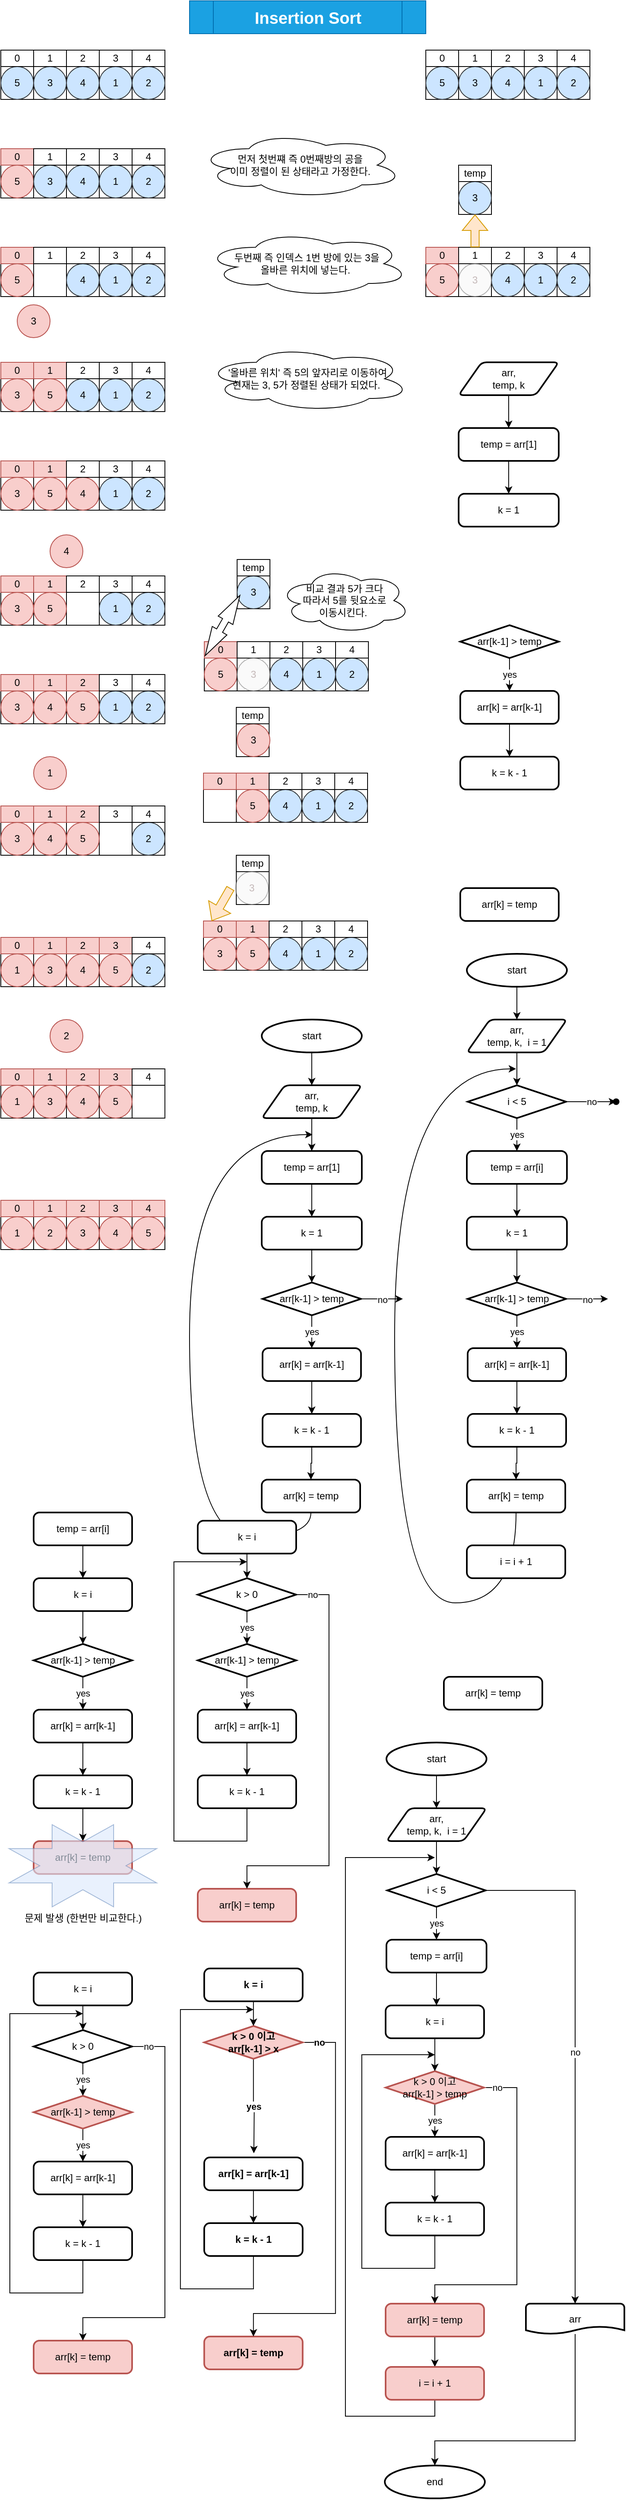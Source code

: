 <mxfile version="21.6.2" type="github">
  <diagram name="Page-1" id="glLrEs6ZQ2U-fqL2JqlM">
    <mxGraphModel dx="523" dy="426" grid="1" gridSize="10" guides="1" tooltips="1" connect="1" arrows="1" fold="1" page="1" pageScale="1" pageWidth="827" pageHeight="1169" math="0" shadow="0">
      <root>
        <mxCell id="0" />
        <mxCell id="1" parent="0" />
        <mxCell id="HRnOx2064OLB94elraPH-1" value="Insertion Sort" style="shape=process;whiteSpace=wrap;html=1;backgroundOutline=1;fontSize=20;fontStyle=1;fillColor=#1ba1e2;strokeColor=#006EAF;fontColor=#ffffff;" vertex="1" parent="1">
          <mxGeometry x="270" y="40" width="288" height="40" as="geometry" />
        </mxCell>
        <mxCell id="HRnOx2064OLB94elraPH-2" value="" style="whiteSpace=wrap;html=1;aspect=fixed;" vertex="1" parent="1">
          <mxGeometry x="40" y="120" width="40" height="40" as="geometry" />
        </mxCell>
        <mxCell id="HRnOx2064OLB94elraPH-3" value="5" style="ellipse;whiteSpace=wrap;html=1;aspect=fixed;fillColor=#cce5ff;strokeColor=#36393d;" vertex="1" parent="1">
          <mxGeometry x="40" y="120" width="40" height="40" as="geometry" />
        </mxCell>
        <mxCell id="HRnOx2064OLB94elraPH-5" value="0" style="rounded=0;whiteSpace=wrap;html=1;" vertex="1" parent="1">
          <mxGeometry x="40" y="100" width="40" height="20" as="geometry" />
        </mxCell>
        <mxCell id="HRnOx2064OLB94elraPH-6" value="" style="whiteSpace=wrap;html=1;aspect=fixed;" vertex="1" parent="1">
          <mxGeometry x="80" y="120" width="40" height="40" as="geometry" />
        </mxCell>
        <mxCell id="HRnOx2064OLB94elraPH-7" value="3" style="ellipse;whiteSpace=wrap;html=1;aspect=fixed;fillColor=#cce5ff;strokeColor=#36393d;" vertex="1" parent="1">
          <mxGeometry x="80" y="120" width="40" height="40" as="geometry" />
        </mxCell>
        <mxCell id="HRnOx2064OLB94elraPH-8" value="1" style="rounded=0;whiteSpace=wrap;html=1;" vertex="1" parent="1">
          <mxGeometry x="80" y="100" width="40" height="20" as="geometry" />
        </mxCell>
        <mxCell id="HRnOx2064OLB94elraPH-9" value="" style="whiteSpace=wrap;html=1;aspect=fixed;" vertex="1" parent="1">
          <mxGeometry x="120" y="120" width="40" height="40" as="geometry" />
        </mxCell>
        <mxCell id="HRnOx2064OLB94elraPH-10" value="4" style="ellipse;whiteSpace=wrap;html=1;aspect=fixed;fillColor=#cce5ff;strokeColor=#36393d;" vertex="1" parent="1">
          <mxGeometry x="120" y="120" width="40" height="40" as="geometry" />
        </mxCell>
        <mxCell id="HRnOx2064OLB94elraPH-11" value="2" style="rounded=0;whiteSpace=wrap;html=1;" vertex="1" parent="1">
          <mxGeometry x="120" y="100" width="40" height="20" as="geometry" />
        </mxCell>
        <mxCell id="HRnOx2064OLB94elraPH-12" value="" style="whiteSpace=wrap;html=1;aspect=fixed;" vertex="1" parent="1">
          <mxGeometry x="160" y="120" width="40" height="40" as="geometry" />
        </mxCell>
        <mxCell id="HRnOx2064OLB94elraPH-13" value="1" style="ellipse;whiteSpace=wrap;html=1;aspect=fixed;fillColor=#cce5ff;strokeColor=#36393d;" vertex="1" parent="1">
          <mxGeometry x="160" y="120" width="40" height="40" as="geometry" />
        </mxCell>
        <mxCell id="HRnOx2064OLB94elraPH-14" value="3" style="rounded=0;whiteSpace=wrap;html=1;" vertex="1" parent="1">
          <mxGeometry x="160" y="100" width="40" height="20" as="geometry" />
        </mxCell>
        <mxCell id="HRnOx2064OLB94elraPH-15" value="" style="whiteSpace=wrap;html=1;aspect=fixed;" vertex="1" parent="1">
          <mxGeometry x="200" y="120" width="40" height="40" as="geometry" />
        </mxCell>
        <mxCell id="HRnOx2064OLB94elraPH-16" value="2" style="ellipse;whiteSpace=wrap;html=1;aspect=fixed;fillColor=#cce5ff;strokeColor=#36393d;" vertex="1" parent="1">
          <mxGeometry x="200" y="120" width="40" height="40" as="geometry" />
        </mxCell>
        <mxCell id="HRnOx2064OLB94elraPH-17" value="4" style="rounded=0;whiteSpace=wrap;html=1;" vertex="1" parent="1">
          <mxGeometry x="200" y="100" width="40" height="20" as="geometry" />
        </mxCell>
        <mxCell id="HRnOx2064OLB94elraPH-18" value="" style="whiteSpace=wrap;html=1;aspect=fixed;" vertex="1" parent="1">
          <mxGeometry x="40" y="240" width="40" height="40" as="geometry" />
        </mxCell>
        <mxCell id="HRnOx2064OLB94elraPH-19" value="5" style="ellipse;whiteSpace=wrap;html=1;aspect=fixed;fillColor=#f8cecc;strokeColor=#b85450;" vertex="1" parent="1">
          <mxGeometry x="40" y="240" width="40" height="40" as="geometry" />
        </mxCell>
        <mxCell id="HRnOx2064OLB94elraPH-20" value="0" style="rounded=0;whiteSpace=wrap;html=1;fillColor=#f8cecc;strokeColor=#b85450;" vertex="1" parent="1">
          <mxGeometry x="40" y="220" width="40" height="20" as="geometry" />
        </mxCell>
        <mxCell id="HRnOx2064OLB94elraPH-21" value="" style="whiteSpace=wrap;html=1;aspect=fixed;" vertex="1" parent="1">
          <mxGeometry x="80" y="240" width="40" height="40" as="geometry" />
        </mxCell>
        <mxCell id="HRnOx2064OLB94elraPH-22" value="3" style="ellipse;whiteSpace=wrap;html=1;aspect=fixed;fillColor=#cce5ff;strokeColor=#36393d;" vertex="1" parent="1">
          <mxGeometry x="80" y="240" width="40" height="40" as="geometry" />
        </mxCell>
        <mxCell id="HRnOx2064OLB94elraPH-23" value="1" style="rounded=0;whiteSpace=wrap;html=1;" vertex="1" parent="1">
          <mxGeometry x="80" y="220" width="40" height="20" as="geometry" />
        </mxCell>
        <mxCell id="HRnOx2064OLB94elraPH-24" value="" style="whiteSpace=wrap;html=1;aspect=fixed;" vertex="1" parent="1">
          <mxGeometry x="120" y="240" width="40" height="40" as="geometry" />
        </mxCell>
        <mxCell id="HRnOx2064OLB94elraPH-25" value="4" style="ellipse;whiteSpace=wrap;html=1;aspect=fixed;fillColor=#cce5ff;strokeColor=#36393d;" vertex="1" parent="1">
          <mxGeometry x="120" y="240" width="40" height="40" as="geometry" />
        </mxCell>
        <mxCell id="HRnOx2064OLB94elraPH-26" value="2" style="rounded=0;whiteSpace=wrap;html=1;" vertex="1" parent="1">
          <mxGeometry x="120" y="220" width="40" height="20" as="geometry" />
        </mxCell>
        <mxCell id="HRnOx2064OLB94elraPH-27" value="" style="whiteSpace=wrap;html=1;aspect=fixed;" vertex="1" parent="1">
          <mxGeometry x="160" y="240" width="40" height="40" as="geometry" />
        </mxCell>
        <mxCell id="HRnOx2064OLB94elraPH-28" value="1" style="ellipse;whiteSpace=wrap;html=1;aspect=fixed;fillColor=#cce5ff;strokeColor=#36393d;" vertex="1" parent="1">
          <mxGeometry x="160" y="240" width="40" height="40" as="geometry" />
        </mxCell>
        <mxCell id="HRnOx2064OLB94elraPH-29" value="3" style="rounded=0;whiteSpace=wrap;html=1;" vertex="1" parent="1">
          <mxGeometry x="160" y="220" width="40" height="20" as="geometry" />
        </mxCell>
        <mxCell id="HRnOx2064OLB94elraPH-30" value="" style="whiteSpace=wrap;html=1;aspect=fixed;" vertex="1" parent="1">
          <mxGeometry x="200" y="240" width="40" height="40" as="geometry" />
        </mxCell>
        <mxCell id="HRnOx2064OLB94elraPH-31" value="2" style="ellipse;whiteSpace=wrap;html=1;aspect=fixed;fillColor=#cce5ff;strokeColor=#36393d;" vertex="1" parent="1">
          <mxGeometry x="200" y="240" width="40" height="40" as="geometry" />
        </mxCell>
        <mxCell id="HRnOx2064OLB94elraPH-32" value="4" style="rounded=0;whiteSpace=wrap;html=1;" vertex="1" parent="1">
          <mxGeometry x="200" y="220" width="40" height="20" as="geometry" />
        </mxCell>
        <mxCell id="HRnOx2064OLB94elraPH-33" value="먼저 첫번쨰 즉 0번째방의 공을&lt;br&gt;이미 정렬이 된 상태라고 가정한다." style="ellipse;shape=cloud;whiteSpace=wrap;html=1;" vertex="1" parent="1">
          <mxGeometry x="280" y="200" width="250" height="80" as="geometry" />
        </mxCell>
        <mxCell id="HRnOx2064OLB94elraPH-34" value="" style="whiteSpace=wrap;html=1;aspect=fixed;" vertex="1" parent="1">
          <mxGeometry x="40" y="360" width="40" height="40" as="geometry" />
        </mxCell>
        <mxCell id="HRnOx2064OLB94elraPH-35" value="5" style="ellipse;whiteSpace=wrap;html=1;aspect=fixed;fillColor=#f8cecc;strokeColor=#b85450;" vertex="1" parent="1">
          <mxGeometry x="40" y="360" width="40" height="40" as="geometry" />
        </mxCell>
        <mxCell id="HRnOx2064OLB94elraPH-36" value="0" style="rounded=0;whiteSpace=wrap;html=1;fillColor=#f8cecc;strokeColor=#b85450;" vertex="1" parent="1">
          <mxGeometry x="40" y="340" width="40" height="20" as="geometry" />
        </mxCell>
        <mxCell id="HRnOx2064OLB94elraPH-37" value="" style="whiteSpace=wrap;html=1;aspect=fixed;" vertex="1" parent="1">
          <mxGeometry x="80" y="360" width="40" height="40" as="geometry" />
        </mxCell>
        <mxCell id="HRnOx2064OLB94elraPH-38" value="3" style="ellipse;whiteSpace=wrap;html=1;aspect=fixed;fillColor=#f8cecc;strokeColor=#b85450;" vertex="1" parent="1">
          <mxGeometry x="60" y="410" width="40" height="40" as="geometry" />
        </mxCell>
        <mxCell id="HRnOx2064OLB94elraPH-39" value="1" style="rounded=0;whiteSpace=wrap;html=1;" vertex="1" parent="1">
          <mxGeometry x="80" y="340" width="40" height="20" as="geometry" />
        </mxCell>
        <mxCell id="HRnOx2064OLB94elraPH-40" value="" style="whiteSpace=wrap;html=1;aspect=fixed;" vertex="1" parent="1">
          <mxGeometry x="120" y="360" width="40" height="40" as="geometry" />
        </mxCell>
        <mxCell id="HRnOx2064OLB94elraPH-41" value="4" style="ellipse;whiteSpace=wrap;html=1;aspect=fixed;fillColor=#cce5ff;strokeColor=#36393d;" vertex="1" parent="1">
          <mxGeometry x="120" y="360" width="40" height="40" as="geometry" />
        </mxCell>
        <mxCell id="HRnOx2064OLB94elraPH-42" value="2" style="rounded=0;whiteSpace=wrap;html=1;" vertex="1" parent="1">
          <mxGeometry x="120" y="340" width="40" height="20" as="geometry" />
        </mxCell>
        <mxCell id="HRnOx2064OLB94elraPH-43" value="" style="whiteSpace=wrap;html=1;aspect=fixed;" vertex="1" parent="1">
          <mxGeometry x="160" y="360" width="40" height="40" as="geometry" />
        </mxCell>
        <mxCell id="HRnOx2064OLB94elraPH-44" value="1" style="ellipse;whiteSpace=wrap;html=1;aspect=fixed;fillColor=#cce5ff;strokeColor=#36393d;" vertex="1" parent="1">
          <mxGeometry x="160" y="360" width="40" height="40" as="geometry" />
        </mxCell>
        <mxCell id="HRnOx2064OLB94elraPH-45" value="3" style="rounded=0;whiteSpace=wrap;html=1;" vertex="1" parent="1">
          <mxGeometry x="160" y="340" width="40" height="20" as="geometry" />
        </mxCell>
        <mxCell id="HRnOx2064OLB94elraPH-46" value="" style="whiteSpace=wrap;html=1;aspect=fixed;" vertex="1" parent="1">
          <mxGeometry x="200" y="360" width="40" height="40" as="geometry" />
        </mxCell>
        <mxCell id="HRnOx2064OLB94elraPH-47" value="2" style="ellipse;whiteSpace=wrap;html=1;aspect=fixed;fillColor=#cce5ff;strokeColor=#36393d;" vertex="1" parent="1">
          <mxGeometry x="200" y="360" width="40" height="40" as="geometry" />
        </mxCell>
        <mxCell id="HRnOx2064OLB94elraPH-48" value="4" style="rounded=0;whiteSpace=wrap;html=1;" vertex="1" parent="1">
          <mxGeometry x="200" y="340" width="40" height="20" as="geometry" />
        </mxCell>
        <mxCell id="HRnOx2064OLB94elraPH-49" value="두번째 즉 인덱스 1번 방에 있는 3을&lt;br&gt;올바른 위치에 넣는다.&amp;nbsp;" style="ellipse;shape=cloud;whiteSpace=wrap;html=1;" vertex="1" parent="1">
          <mxGeometry x="288" y="320" width="250" height="80" as="geometry" />
        </mxCell>
        <mxCell id="HRnOx2064OLB94elraPH-50" value="" style="whiteSpace=wrap;html=1;aspect=fixed;" vertex="1" parent="1">
          <mxGeometry x="40" y="500" width="40" height="40" as="geometry" />
        </mxCell>
        <mxCell id="HRnOx2064OLB94elraPH-52" value="0" style="rounded=0;whiteSpace=wrap;html=1;fillColor=#f8cecc;strokeColor=#b85450;" vertex="1" parent="1">
          <mxGeometry x="40" y="480" width="40" height="20" as="geometry" />
        </mxCell>
        <mxCell id="HRnOx2064OLB94elraPH-53" value="" style="whiteSpace=wrap;html=1;aspect=fixed;" vertex="1" parent="1">
          <mxGeometry x="80" y="500" width="40" height="40" as="geometry" />
        </mxCell>
        <mxCell id="HRnOx2064OLB94elraPH-54" value="3" style="ellipse;whiteSpace=wrap;html=1;aspect=fixed;fillColor=#f8cecc;strokeColor=#b85450;" vertex="1" parent="1">
          <mxGeometry x="40" y="500" width="40" height="40" as="geometry" />
        </mxCell>
        <mxCell id="HRnOx2064OLB94elraPH-55" value="1" style="rounded=0;whiteSpace=wrap;html=1;fillColor=#f8cecc;strokeColor=#b85450;" vertex="1" parent="1">
          <mxGeometry x="80" y="480" width="40" height="20" as="geometry" />
        </mxCell>
        <mxCell id="HRnOx2064OLB94elraPH-56" value="" style="whiteSpace=wrap;html=1;aspect=fixed;" vertex="1" parent="1">
          <mxGeometry x="120" y="500" width="40" height="40" as="geometry" />
        </mxCell>
        <mxCell id="HRnOx2064OLB94elraPH-57" value="4" style="ellipse;whiteSpace=wrap;html=1;aspect=fixed;fillColor=#cce5ff;strokeColor=#36393d;" vertex="1" parent="1">
          <mxGeometry x="120" y="500" width="40" height="40" as="geometry" />
        </mxCell>
        <mxCell id="HRnOx2064OLB94elraPH-58" value="2" style="rounded=0;whiteSpace=wrap;html=1;" vertex="1" parent="1">
          <mxGeometry x="120" y="480" width="40" height="20" as="geometry" />
        </mxCell>
        <mxCell id="HRnOx2064OLB94elraPH-59" value="" style="whiteSpace=wrap;html=1;aspect=fixed;" vertex="1" parent="1">
          <mxGeometry x="160" y="500" width="40" height="40" as="geometry" />
        </mxCell>
        <mxCell id="HRnOx2064OLB94elraPH-60" value="1" style="ellipse;whiteSpace=wrap;html=1;aspect=fixed;fillColor=#cce5ff;strokeColor=#36393d;" vertex="1" parent="1">
          <mxGeometry x="160" y="500" width="40" height="40" as="geometry" />
        </mxCell>
        <mxCell id="HRnOx2064OLB94elraPH-61" value="3" style="rounded=0;whiteSpace=wrap;html=1;" vertex="1" parent="1">
          <mxGeometry x="160" y="480" width="40" height="20" as="geometry" />
        </mxCell>
        <mxCell id="HRnOx2064OLB94elraPH-62" value="" style="whiteSpace=wrap;html=1;aspect=fixed;" vertex="1" parent="1">
          <mxGeometry x="200" y="500" width="40" height="40" as="geometry" />
        </mxCell>
        <mxCell id="HRnOx2064OLB94elraPH-63" value="2" style="ellipse;whiteSpace=wrap;html=1;aspect=fixed;fillColor=#cce5ff;strokeColor=#36393d;" vertex="1" parent="1">
          <mxGeometry x="200" y="500" width="40" height="40" as="geometry" />
        </mxCell>
        <mxCell id="HRnOx2064OLB94elraPH-64" value="4" style="rounded=0;whiteSpace=wrap;html=1;" vertex="1" parent="1">
          <mxGeometry x="200" y="480" width="40" height="20" as="geometry" />
        </mxCell>
        <mxCell id="HRnOx2064OLB94elraPH-51" value="5" style="ellipse;whiteSpace=wrap;html=1;aspect=fixed;fillColor=#f8cecc;strokeColor=#b85450;" vertex="1" parent="1">
          <mxGeometry x="80" y="500" width="40" height="40" as="geometry" />
        </mxCell>
        <mxCell id="HRnOx2064OLB94elraPH-65" value="&#39;올바른 위치&#39; 즉 5의 앞자리로 이동하여&lt;br&gt;현재는 3, 5가 정렬된 상태가 되었다.&amp;nbsp;" style="ellipse;shape=cloud;whiteSpace=wrap;html=1;" vertex="1" parent="1">
          <mxGeometry x="289" y="460" width="250" height="80" as="geometry" />
        </mxCell>
        <mxCell id="HRnOx2064OLB94elraPH-66" value="" style="whiteSpace=wrap;html=1;aspect=fixed;" vertex="1" parent="1">
          <mxGeometry x="40" y="620" width="40" height="40" as="geometry" />
        </mxCell>
        <mxCell id="HRnOx2064OLB94elraPH-67" value="0" style="rounded=0;whiteSpace=wrap;html=1;fillColor=#f8cecc;strokeColor=#b85450;" vertex="1" parent="1">
          <mxGeometry x="40" y="600" width="40" height="20" as="geometry" />
        </mxCell>
        <mxCell id="HRnOx2064OLB94elraPH-68" value="" style="whiteSpace=wrap;html=1;aspect=fixed;" vertex="1" parent="1">
          <mxGeometry x="80" y="620" width="40" height="40" as="geometry" />
        </mxCell>
        <mxCell id="HRnOx2064OLB94elraPH-69" value="3" style="ellipse;whiteSpace=wrap;html=1;aspect=fixed;fillColor=#f8cecc;strokeColor=#b85450;" vertex="1" parent="1">
          <mxGeometry x="40" y="620" width="40" height="40" as="geometry" />
        </mxCell>
        <mxCell id="HRnOx2064OLB94elraPH-70" value="1" style="rounded=0;whiteSpace=wrap;html=1;fillColor=#f8cecc;strokeColor=#b85450;" vertex="1" parent="1">
          <mxGeometry x="80" y="600" width="40" height="20" as="geometry" />
        </mxCell>
        <mxCell id="HRnOx2064OLB94elraPH-71" value="" style="whiteSpace=wrap;html=1;aspect=fixed;" vertex="1" parent="1">
          <mxGeometry x="120" y="620" width="40" height="40" as="geometry" />
        </mxCell>
        <mxCell id="HRnOx2064OLB94elraPH-72" value="4" style="ellipse;whiteSpace=wrap;html=1;aspect=fixed;fillColor=#f8cecc;strokeColor=#b85450;" vertex="1" parent="1">
          <mxGeometry x="120" y="620" width="40" height="40" as="geometry" />
        </mxCell>
        <mxCell id="HRnOx2064OLB94elraPH-73" value="2" style="rounded=0;whiteSpace=wrap;html=1;" vertex="1" parent="1">
          <mxGeometry x="120" y="600" width="40" height="20" as="geometry" />
        </mxCell>
        <mxCell id="HRnOx2064OLB94elraPH-74" value="" style="whiteSpace=wrap;html=1;aspect=fixed;" vertex="1" parent="1">
          <mxGeometry x="160" y="620" width="40" height="40" as="geometry" />
        </mxCell>
        <mxCell id="HRnOx2064OLB94elraPH-75" value="1" style="ellipse;whiteSpace=wrap;html=1;aspect=fixed;fillColor=#cce5ff;strokeColor=#36393d;" vertex="1" parent="1">
          <mxGeometry x="160" y="620" width="40" height="40" as="geometry" />
        </mxCell>
        <mxCell id="HRnOx2064OLB94elraPH-76" value="3" style="rounded=0;whiteSpace=wrap;html=1;" vertex="1" parent="1">
          <mxGeometry x="160" y="600" width="40" height="20" as="geometry" />
        </mxCell>
        <mxCell id="HRnOx2064OLB94elraPH-77" value="" style="whiteSpace=wrap;html=1;aspect=fixed;" vertex="1" parent="1">
          <mxGeometry x="200" y="620" width="40" height="40" as="geometry" />
        </mxCell>
        <mxCell id="HRnOx2064OLB94elraPH-78" value="2" style="ellipse;whiteSpace=wrap;html=1;aspect=fixed;fillColor=#cce5ff;strokeColor=#36393d;" vertex="1" parent="1">
          <mxGeometry x="200" y="620" width="40" height="40" as="geometry" />
        </mxCell>
        <mxCell id="HRnOx2064OLB94elraPH-79" value="4" style="rounded=0;whiteSpace=wrap;html=1;" vertex="1" parent="1">
          <mxGeometry x="200" y="600" width="40" height="20" as="geometry" />
        </mxCell>
        <mxCell id="HRnOx2064OLB94elraPH-80" value="5" style="ellipse;whiteSpace=wrap;html=1;aspect=fixed;fillColor=#f8cecc;strokeColor=#b85450;" vertex="1" parent="1">
          <mxGeometry x="80" y="620" width="40" height="40" as="geometry" />
        </mxCell>
        <mxCell id="HRnOx2064OLB94elraPH-81" value="" style="whiteSpace=wrap;html=1;aspect=fixed;" vertex="1" parent="1">
          <mxGeometry x="40" y="760" width="40" height="40" as="geometry" />
        </mxCell>
        <mxCell id="HRnOx2064OLB94elraPH-82" value="0" style="rounded=0;whiteSpace=wrap;html=1;fillColor=#f8cecc;strokeColor=#b85450;" vertex="1" parent="1">
          <mxGeometry x="40" y="740" width="40" height="20" as="geometry" />
        </mxCell>
        <mxCell id="HRnOx2064OLB94elraPH-83" value="" style="whiteSpace=wrap;html=1;aspect=fixed;" vertex="1" parent="1">
          <mxGeometry x="80" y="760" width="40" height="40" as="geometry" />
        </mxCell>
        <mxCell id="HRnOx2064OLB94elraPH-84" value="3" style="ellipse;whiteSpace=wrap;html=1;aspect=fixed;fillColor=#f8cecc;strokeColor=#b85450;" vertex="1" parent="1">
          <mxGeometry x="40" y="760" width="40" height="40" as="geometry" />
        </mxCell>
        <mxCell id="HRnOx2064OLB94elraPH-85" value="1" style="rounded=0;whiteSpace=wrap;html=1;fillColor=#f8cecc;strokeColor=#b85450;" vertex="1" parent="1">
          <mxGeometry x="80" y="740" width="40" height="20" as="geometry" />
        </mxCell>
        <mxCell id="HRnOx2064OLB94elraPH-86" value="" style="whiteSpace=wrap;html=1;aspect=fixed;" vertex="1" parent="1">
          <mxGeometry x="120" y="760" width="40" height="40" as="geometry" />
        </mxCell>
        <mxCell id="HRnOx2064OLB94elraPH-87" value="4" style="ellipse;whiteSpace=wrap;html=1;aspect=fixed;fillColor=#f8cecc;strokeColor=#b85450;" vertex="1" parent="1">
          <mxGeometry x="100" y="690" width="40" height="40" as="geometry" />
        </mxCell>
        <mxCell id="HRnOx2064OLB94elraPH-88" value="2" style="rounded=0;whiteSpace=wrap;html=1;" vertex="1" parent="1">
          <mxGeometry x="120" y="740" width="40" height="20" as="geometry" />
        </mxCell>
        <mxCell id="HRnOx2064OLB94elraPH-89" value="" style="whiteSpace=wrap;html=1;aspect=fixed;" vertex="1" parent="1">
          <mxGeometry x="160" y="760" width="40" height="40" as="geometry" />
        </mxCell>
        <mxCell id="HRnOx2064OLB94elraPH-90" value="1" style="ellipse;whiteSpace=wrap;html=1;aspect=fixed;fillColor=#cce5ff;strokeColor=#36393d;" vertex="1" parent="1">
          <mxGeometry x="160" y="760" width="40" height="40" as="geometry" />
        </mxCell>
        <mxCell id="HRnOx2064OLB94elraPH-91" value="3" style="rounded=0;whiteSpace=wrap;html=1;" vertex="1" parent="1">
          <mxGeometry x="160" y="740" width="40" height="20" as="geometry" />
        </mxCell>
        <mxCell id="HRnOx2064OLB94elraPH-92" value="" style="whiteSpace=wrap;html=1;aspect=fixed;" vertex="1" parent="1">
          <mxGeometry x="200" y="760" width="40" height="40" as="geometry" />
        </mxCell>
        <mxCell id="HRnOx2064OLB94elraPH-93" value="2" style="ellipse;whiteSpace=wrap;html=1;aspect=fixed;fillColor=#cce5ff;strokeColor=#36393d;" vertex="1" parent="1">
          <mxGeometry x="200" y="760" width="40" height="40" as="geometry" />
        </mxCell>
        <mxCell id="HRnOx2064OLB94elraPH-94" value="4" style="rounded=0;whiteSpace=wrap;html=1;" vertex="1" parent="1">
          <mxGeometry x="200" y="740" width="40" height="20" as="geometry" />
        </mxCell>
        <mxCell id="HRnOx2064OLB94elraPH-95" value="5" style="ellipse;whiteSpace=wrap;html=1;aspect=fixed;fillColor=#f8cecc;strokeColor=#b85450;" vertex="1" parent="1">
          <mxGeometry x="80" y="760" width="40" height="40" as="geometry" />
        </mxCell>
        <mxCell id="HRnOx2064OLB94elraPH-96" value="" style="whiteSpace=wrap;html=1;aspect=fixed;" vertex="1" parent="1">
          <mxGeometry x="40" y="880" width="40" height="40" as="geometry" />
        </mxCell>
        <mxCell id="HRnOx2064OLB94elraPH-97" value="0" style="rounded=0;whiteSpace=wrap;html=1;fillColor=#f8cecc;strokeColor=#b85450;" vertex="1" parent="1">
          <mxGeometry x="40" y="860" width="40" height="20" as="geometry" />
        </mxCell>
        <mxCell id="HRnOx2064OLB94elraPH-98" value="" style="whiteSpace=wrap;html=1;aspect=fixed;" vertex="1" parent="1">
          <mxGeometry x="80" y="880" width="40" height="40" as="geometry" />
        </mxCell>
        <mxCell id="HRnOx2064OLB94elraPH-99" value="3" style="ellipse;whiteSpace=wrap;html=1;aspect=fixed;fillColor=#f8cecc;strokeColor=#b85450;" vertex="1" parent="1">
          <mxGeometry x="40" y="880" width="40" height="40" as="geometry" />
        </mxCell>
        <mxCell id="HRnOx2064OLB94elraPH-100" value="1" style="rounded=0;whiteSpace=wrap;html=1;fillColor=#f8cecc;strokeColor=#b85450;" vertex="1" parent="1">
          <mxGeometry x="80" y="860" width="40" height="20" as="geometry" />
        </mxCell>
        <mxCell id="HRnOx2064OLB94elraPH-101" value="" style="whiteSpace=wrap;html=1;aspect=fixed;" vertex="1" parent="1">
          <mxGeometry x="120" y="880" width="40" height="40" as="geometry" />
        </mxCell>
        <mxCell id="HRnOx2064OLB94elraPH-102" value="4" style="ellipse;whiteSpace=wrap;html=1;aspect=fixed;fillColor=#f8cecc;strokeColor=#b85450;" vertex="1" parent="1">
          <mxGeometry x="80" y="880" width="40" height="40" as="geometry" />
        </mxCell>
        <mxCell id="HRnOx2064OLB94elraPH-103" value="2" style="rounded=0;whiteSpace=wrap;html=1;fillColor=#f8cecc;strokeColor=#b85450;" vertex="1" parent="1">
          <mxGeometry x="120" y="860" width="40" height="20" as="geometry" />
        </mxCell>
        <mxCell id="HRnOx2064OLB94elraPH-104" value="" style="whiteSpace=wrap;html=1;aspect=fixed;" vertex="1" parent="1">
          <mxGeometry x="160" y="880" width="40" height="40" as="geometry" />
        </mxCell>
        <mxCell id="HRnOx2064OLB94elraPH-105" value="1" style="ellipse;whiteSpace=wrap;html=1;aspect=fixed;fillColor=#cce5ff;strokeColor=#36393d;" vertex="1" parent="1">
          <mxGeometry x="160" y="880" width="40" height="40" as="geometry" />
        </mxCell>
        <mxCell id="HRnOx2064OLB94elraPH-106" value="3" style="rounded=0;whiteSpace=wrap;html=1;" vertex="1" parent="1">
          <mxGeometry x="160" y="860" width="40" height="20" as="geometry" />
        </mxCell>
        <mxCell id="HRnOx2064OLB94elraPH-107" value="" style="whiteSpace=wrap;html=1;aspect=fixed;" vertex="1" parent="1">
          <mxGeometry x="200" y="880" width="40" height="40" as="geometry" />
        </mxCell>
        <mxCell id="HRnOx2064OLB94elraPH-108" value="2" style="ellipse;whiteSpace=wrap;html=1;aspect=fixed;fillColor=#cce5ff;strokeColor=#36393d;" vertex="1" parent="1">
          <mxGeometry x="200" y="880" width="40" height="40" as="geometry" />
        </mxCell>
        <mxCell id="HRnOx2064OLB94elraPH-109" value="4" style="rounded=0;whiteSpace=wrap;html=1;" vertex="1" parent="1">
          <mxGeometry x="200" y="860" width="40" height="20" as="geometry" />
        </mxCell>
        <mxCell id="HRnOx2064OLB94elraPH-110" value="5" style="ellipse;whiteSpace=wrap;html=1;aspect=fixed;fillColor=#f8cecc;strokeColor=#b85450;" vertex="1" parent="1">
          <mxGeometry x="120" y="880" width="40" height="40" as="geometry" />
        </mxCell>
        <mxCell id="HRnOx2064OLB94elraPH-111" value="" style="whiteSpace=wrap;html=1;aspect=fixed;" vertex="1" parent="1">
          <mxGeometry x="40" y="1040" width="40" height="40" as="geometry" />
        </mxCell>
        <mxCell id="HRnOx2064OLB94elraPH-112" value="0" style="rounded=0;whiteSpace=wrap;html=1;fillColor=#f8cecc;strokeColor=#b85450;" vertex="1" parent="1">
          <mxGeometry x="40" y="1020" width="40" height="20" as="geometry" />
        </mxCell>
        <mxCell id="HRnOx2064OLB94elraPH-113" value="" style="whiteSpace=wrap;html=1;aspect=fixed;" vertex="1" parent="1">
          <mxGeometry x="80" y="1040" width="40" height="40" as="geometry" />
        </mxCell>
        <mxCell id="HRnOx2064OLB94elraPH-114" value="3" style="ellipse;whiteSpace=wrap;html=1;aspect=fixed;fillColor=#f8cecc;strokeColor=#b85450;" vertex="1" parent="1">
          <mxGeometry x="40" y="1040" width="40" height="40" as="geometry" />
        </mxCell>
        <mxCell id="HRnOx2064OLB94elraPH-115" value="1" style="rounded=0;whiteSpace=wrap;html=1;fillColor=#f8cecc;strokeColor=#b85450;" vertex="1" parent="1">
          <mxGeometry x="80" y="1020" width="40" height="20" as="geometry" />
        </mxCell>
        <mxCell id="HRnOx2064OLB94elraPH-116" value="" style="whiteSpace=wrap;html=1;aspect=fixed;" vertex="1" parent="1">
          <mxGeometry x="120" y="1040" width="40" height="40" as="geometry" />
        </mxCell>
        <mxCell id="HRnOx2064OLB94elraPH-117" value="4" style="ellipse;whiteSpace=wrap;html=1;aspect=fixed;fillColor=#f8cecc;strokeColor=#b85450;" vertex="1" parent="1">
          <mxGeometry x="80" y="1040" width="40" height="40" as="geometry" />
        </mxCell>
        <mxCell id="HRnOx2064OLB94elraPH-118" value="2" style="rounded=0;whiteSpace=wrap;html=1;fillColor=#f8cecc;strokeColor=#b85450;" vertex="1" parent="1">
          <mxGeometry x="120" y="1020" width="40" height="20" as="geometry" />
        </mxCell>
        <mxCell id="HRnOx2064OLB94elraPH-119" value="" style="whiteSpace=wrap;html=1;aspect=fixed;" vertex="1" parent="1">
          <mxGeometry x="160" y="1040" width="40" height="40" as="geometry" />
        </mxCell>
        <mxCell id="HRnOx2064OLB94elraPH-120" value="1" style="ellipse;whiteSpace=wrap;html=1;aspect=fixed;fillColor=#f8cecc;strokeColor=#b85450;" vertex="1" parent="1">
          <mxGeometry x="80" y="960" width="40" height="40" as="geometry" />
        </mxCell>
        <mxCell id="HRnOx2064OLB94elraPH-121" value="3" style="rounded=0;whiteSpace=wrap;html=1;" vertex="1" parent="1">
          <mxGeometry x="160" y="1020" width="40" height="20" as="geometry" />
        </mxCell>
        <mxCell id="HRnOx2064OLB94elraPH-122" value="" style="whiteSpace=wrap;html=1;aspect=fixed;" vertex="1" parent="1">
          <mxGeometry x="200" y="1040" width="40" height="40" as="geometry" />
        </mxCell>
        <mxCell id="HRnOx2064OLB94elraPH-123" value="2" style="ellipse;whiteSpace=wrap;html=1;aspect=fixed;fillColor=#cce5ff;strokeColor=#36393d;" vertex="1" parent="1">
          <mxGeometry x="200" y="1040" width="40" height="40" as="geometry" />
        </mxCell>
        <mxCell id="HRnOx2064OLB94elraPH-124" value="4" style="rounded=0;whiteSpace=wrap;html=1;" vertex="1" parent="1">
          <mxGeometry x="200" y="1020" width="40" height="20" as="geometry" />
        </mxCell>
        <mxCell id="HRnOx2064OLB94elraPH-125" value="5" style="ellipse;whiteSpace=wrap;html=1;aspect=fixed;fillColor=#f8cecc;strokeColor=#b85450;" vertex="1" parent="1">
          <mxGeometry x="120" y="1040" width="40" height="40" as="geometry" />
        </mxCell>
        <mxCell id="HRnOx2064OLB94elraPH-126" value="" style="whiteSpace=wrap;html=1;aspect=fixed;" vertex="1" parent="1">
          <mxGeometry x="40" y="1200" width="40" height="40" as="geometry" />
        </mxCell>
        <mxCell id="HRnOx2064OLB94elraPH-127" value="0" style="rounded=0;whiteSpace=wrap;html=1;fillColor=#f8cecc;strokeColor=#b85450;" vertex="1" parent="1">
          <mxGeometry x="40" y="1180" width="40" height="20" as="geometry" />
        </mxCell>
        <mxCell id="HRnOx2064OLB94elraPH-128" value="" style="whiteSpace=wrap;html=1;aspect=fixed;" vertex="1" parent="1">
          <mxGeometry x="80" y="1200" width="40" height="40" as="geometry" />
        </mxCell>
        <mxCell id="HRnOx2064OLB94elraPH-129" value="3" style="ellipse;whiteSpace=wrap;html=1;aspect=fixed;fillColor=#f8cecc;strokeColor=#b85450;" vertex="1" parent="1">
          <mxGeometry x="80" y="1200" width="40" height="40" as="geometry" />
        </mxCell>
        <mxCell id="HRnOx2064OLB94elraPH-130" value="1" style="rounded=0;whiteSpace=wrap;html=1;fillColor=#f8cecc;strokeColor=#b85450;" vertex="1" parent="1">
          <mxGeometry x="80" y="1180" width="40" height="20" as="geometry" />
        </mxCell>
        <mxCell id="HRnOx2064OLB94elraPH-131" value="" style="whiteSpace=wrap;html=1;aspect=fixed;" vertex="1" parent="1">
          <mxGeometry x="120" y="1200" width="40" height="40" as="geometry" />
        </mxCell>
        <mxCell id="HRnOx2064OLB94elraPH-132" value="4" style="ellipse;whiteSpace=wrap;html=1;aspect=fixed;fillColor=#f8cecc;strokeColor=#b85450;" vertex="1" parent="1">
          <mxGeometry x="120" y="1200" width="40" height="40" as="geometry" />
        </mxCell>
        <mxCell id="HRnOx2064OLB94elraPH-133" value="2" style="rounded=0;whiteSpace=wrap;html=1;fillColor=#f8cecc;strokeColor=#b85450;" vertex="1" parent="1">
          <mxGeometry x="120" y="1180" width="40" height="20" as="geometry" />
        </mxCell>
        <mxCell id="HRnOx2064OLB94elraPH-134" value="" style="whiteSpace=wrap;html=1;aspect=fixed;" vertex="1" parent="1">
          <mxGeometry x="160" y="1200" width="40" height="40" as="geometry" />
        </mxCell>
        <mxCell id="HRnOx2064OLB94elraPH-135" value="1" style="ellipse;whiteSpace=wrap;html=1;aspect=fixed;fillColor=#f8cecc;strokeColor=#b85450;" vertex="1" parent="1">
          <mxGeometry x="40" y="1200" width="40" height="40" as="geometry" />
        </mxCell>
        <mxCell id="HRnOx2064OLB94elraPH-136" value="3" style="rounded=0;whiteSpace=wrap;html=1;fillColor=#f8cecc;strokeColor=#b85450;" vertex="1" parent="1">
          <mxGeometry x="160" y="1180" width="40" height="20" as="geometry" />
        </mxCell>
        <mxCell id="HRnOx2064OLB94elraPH-137" value="" style="whiteSpace=wrap;html=1;aspect=fixed;" vertex="1" parent="1">
          <mxGeometry x="200" y="1200" width="40" height="40" as="geometry" />
        </mxCell>
        <mxCell id="HRnOx2064OLB94elraPH-138" value="2" style="ellipse;whiteSpace=wrap;html=1;aspect=fixed;fillColor=#cce5ff;strokeColor=#36393d;" vertex="1" parent="1">
          <mxGeometry x="200" y="1200" width="40" height="40" as="geometry" />
        </mxCell>
        <mxCell id="HRnOx2064OLB94elraPH-139" value="4" style="rounded=0;whiteSpace=wrap;html=1;" vertex="1" parent="1">
          <mxGeometry x="200" y="1180" width="40" height="20" as="geometry" />
        </mxCell>
        <mxCell id="HRnOx2064OLB94elraPH-140" value="5" style="ellipse;whiteSpace=wrap;html=1;aspect=fixed;fillColor=#f8cecc;strokeColor=#b85450;" vertex="1" parent="1">
          <mxGeometry x="160" y="1200" width="40" height="40" as="geometry" />
        </mxCell>
        <mxCell id="HRnOx2064OLB94elraPH-141" value="" style="whiteSpace=wrap;html=1;aspect=fixed;" vertex="1" parent="1">
          <mxGeometry x="40" y="1360" width="40" height="40" as="geometry" />
        </mxCell>
        <mxCell id="HRnOx2064OLB94elraPH-142" value="0" style="rounded=0;whiteSpace=wrap;html=1;fillColor=#f8cecc;strokeColor=#b85450;" vertex="1" parent="1">
          <mxGeometry x="40" y="1340" width="40" height="20" as="geometry" />
        </mxCell>
        <mxCell id="HRnOx2064OLB94elraPH-143" value="" style="whiteSpace=wrap;html=1;aspect=fixed;" vertex="1" parent="1">
          <mxGeometry x="80" y="1360" width="40" height="40" as="geometry" />
        </mxCell>
        <mxCell id="HRnOx2064OLB94elraPH-144" value="3" style="ellipse;whiteSpace=wrap;html=1;aspect=fixed;fillColor=#f8cecc;strokeColor=#b85450;" vertex="1" parent="1">
          <mxGeometry x="80" y="1360" width="40" height="40" as="geometry" />
        </mxCell>
        <mxCell id="HRnOx2064OLB94elraPH-145" value="1" style="rounded=0;whiteSpace=wrap;html=1;fillColor=#f8cecc;strokeColor=#b85450;" vertex="1" parent="1">
          <mxGeometry x="80" y="1340" width="40" height="20" as="geometry" />
        </mxCell>
        <mxCell id="HRnOx2064OLB94elraPH-146" value="" style="whiteSpace=wrap;html=1;aspect=fixed;" vertex="1" parent="1">
          <mxGeometry x="120" y="1360" width="40" height="40" as="geometry" />
        </mxCell>
        <mxCell id="HRnOx2064OLB94elraPH-147" value="4" style="ellipse;whiteSpace=wrap;html=1;aspect=fixed;fillColor=#f8cecc;strokeColor=#b85450;" vertex="1" parent="1">
          <mxGeometry x="120" y="1360" width="40" height="40" as="geometry" />
        </mxCell>
        <mxCell id="HRnOx2064OLB94elraPH-148" value="2" style="rounded=0;whiteSpace=wrap;html=1;fillColor=#f8cecc;strokeColor=#b85450;" vertex="1" parent="1">
          <mxGeometry x="120" y="1340" width="40" height="20" as="geometry" />
        </mxCell>
        <mxCell id="HRnOx2064OLB94elraPH-149" value="" style="whiteSpace=wrap;html=1;aspect=fixed;" vertex="1" parent="1">
          <mxGeometry x="160" y="1360" width="40" height="40" as="geometry" />
        </mxCell>
        <mxCell id="HRnOx2064OLB94elraPH-150" value="1" style="ellipse;whiteSpace=wrap;html=1;aspect=fixed;fillColor=#f8cecc;strokeColor=#b85450;" vertex="1" parent="1">
          <mxGeometry x="40" y="1360" width="40" height="40" as="geometry" />
        </mxCell>
        <mxCell id="HRnOx2064OLB94elraPH-151" value="3" style="rounded=0;whiteSpace=wrap;html=1;fillColor=#f8cecc;strokeColor=#b85450;" vertex="1" parent="1">
          <mxGeometry x="160" y="1340" width="40" height="20" as="geometry" />
        </mxCell>
        <mxCell id="HRnOx2064OLB94elraPH-152" value="" style="whiteSpace=wrap;html=1;aspect=fixed;" vertex="1" parent="1">
          <mxGeometry x="200" y="1360" width="40" height="40" as="geometry" />
        </mxCell>
        <mxCell id="HRnOx2064OLB94elraPH-153" value="2" style="ellipse;whiteSpace=wrap;html=1;aspect=fixed;fillColor=#f8cecc;strokeColor=#b85450;" vertex="1" parent="1">
          <mxGeometry x="100" y="1280" width="40" height="40" as="geometry" />
        </mxCell>
        <mxCell id="HRnOx2064OLB94elraPH-154" value="4" style="rounded=0;whiteSpace=wrap;html=1;" vertex="1" parent="1">
          <mxGeometry x="200" y="1340" width="40" height="20" as="geometry" />
        </mxCell>
        <mxCell id="HRnOx2064OLB94elraPH-155" value="5" style="ellipse;whiteSpace=wrap;html=1;aspect=fixed;fillColor=#f8cecc;strokeColor=#b85450;" vertex="1" parent="1">
          <mxGeometry x="160" y="1360" width="40" height="40" as="geometry" />
        </mxCell>
        <mxCell id="HRnOx2064OLB94elraPH-156" value="" style="whiteSpace=wrap;html=1;aspect=fixed;" vertex="1" parent="1">
          <mxGeometry x="40" y="1520" width="40" height="40" as="geometry" />
        </mxCell>
        <mxCell id="HRnOx2064OLB94elraPH-157" value="0" style="rounded=0;whiteSpace=wrap;html=1;fillColor=#f8cecc;strokeColor=#b85450;" vertex="1" parent="1">
          <mxGeometry x="40" y="1500" width="40" height="20" as="geometry" />
        </mxCell>
        <mxCell id="HRnOx2064OLB94elraPH-158" value="" style="whiteSpace=wrap;html=1;aspect=fixed;" vertex="1" parent="1">
          <mxGeometry x="80" y="1520" width="40" height="40" as="geometry" />
        </mxCell>
        <mxCell id="HRnOx2064OLB94elraPH-160" value="1" style="rounded=0;whiteSpace=wrap;html=1;fillColor=#f8cecc;strokeColor=#b85450;" vertex="1" parent="1">
          <mxGeometry x="80" y="1500" width="40" height="20" as="geometry" />
        </mxCell>
        <mxCell id="HRnOx2064OLB94elraPH-161" value="" style="whiteSpace=wrap;html=1;aspect=fixed;" vertex="1" parent="1">
          <mxGeometry x="120" y="1520" width="40" height="40" as="geometry" />
        </mxCell>
        <mxCell id="HRnOx2064OLB94elraPH-163" value="2" style="rounded=0;whiteSpace=wrap;html=1;fillColor=#f8cecc;strokeColor=#b85450;" vertex="1" parent="1">
          <mxGeometry x="120" y="1500" width="40" height="20" as="geometry" />
        </mxCell>
        <mxCell id="HRnOx2064OLB94elraPH-164" value="" style="whiteSpace=wrap;html=1;aspect=fixed;" vertex="1" parent="1">
          <mxGeometry x="160" y="1520" width="40" height="40" as="geometry" />
        </mxCell>
        <mxCell id="HRnOx2064OLB94elraPH-165" value="1" style="ellipse;whiteSpace=wrap;html=1;aspect=fixed;fillColor=#f8cecc;strokeColor=#b85450;" vertex="1" parent="1">
          <mxGeometry x="40" y="1520" width="40" height="40" as="geometry" />
        </mxCell>
        <mxCell id="HRnOx2064OLB94elraPH-166" value="3" style="rounded=0;whiteSpace=wrap;html=1;fillColor=#f8cecc;strokeColor=#b85450;" vertex="1" parent="1">
          <mxGeometry x="160" y="1500" width="40" height="20" as="geometry" />
        </mxCell>
        <mxCell id="HRnOx2064OLB94elraPH-167" value="" style="whiteSpace=wrap;html=1;aspect=fixed;" vertex="1" parent="1">
          <mxGeometry x="200" y="1520" width="40" height="40" as="geometry" />
        </mxCell>
        <mxCell id="HRnOx2064OLB94elraPH-168" value="2" style="ellipse;whiteSpace=wrap;html=1;aspect=fixed;fillColor=#f8cecc;strokeColor=#b85450;" vertex="1" parent="1">
          <mxGeometry x="80" y="1520" width="40" height="40" as="geometry" />
        </mxCell>
        <mxCell id="HRnOx2064OLB94elraPH-169" value="4" style="rounded=0;whiteSpace=wrap;html=1;fillColor=#f8cecc;strokeColor=#b85450;" vertex="1" parent="1">
          <mxGeometry x="200" y="1500" width="40" height="20" as="geometry" />
        </mxCell>
        <mxCell id="HRnOx2064OLB94elraPH-159" value="3" style="ellipse;whiteSpace=wrap;html=1;aspect=fixed;fillColor=#f8cecc;strokeColor=#b85450;" vertex="1" parent="1">
          <mxGeometry x="120" y="1520" width="40" height="40" as="geometry" />
        </mxCell>
        <mxCell id="HRnOx2064OLB94elraPH-162" value="4" style="ellipse;whiteSpace=wrap;html=1;aspect=fixed;fillColor=#f8cecc;strokeColor=#b85450;" vertex="1" parent="1">
          <mxGeometry x="160" y="1520" width="40" height="40" as="geometry" />
        </mxCell>
        <mxCell id="HRnOx2064OLB94elraPH-170" value="5" style="ellipse;whiteSpace=wrap;html=1;aspect=fixed;fillColor=#f8cecc;strokeColor=#b85450;" vertex="1" parent="1">
          <mxGeometry x="200" y="1520" width="40" height="40" as="geometry" />
        </mxCell>
        <mxCell id="HRnOx2064OLB94elraPH-171" value="" style="whiteSpace=wrap;html=1;aspect=fixed;" vertex="1" parent="1">
          <mxGeometry x="558" y="120" width="40" height="40" as="geometry" />
        </mxCell>
        <mxCell id="HRnOx2064OLB94elraPH-172" value="5" style="ellipse;whiteSpace=wrap;html=1;aspect=fixed;fillColor=#cce5ff;strokeColor=#36393d;" vertex="1" parent="1">
          <mxGeometry x="558" y="120" width="40" height="40" as="geometry" />
        </mxCell>
        <mxCell id="HRnOx2064OLB94elraPH-173" value="0" style="rounded=0;whiteSpace=wrap;html=1;" vertex="1" parent="1">
          <mxGeometry x="558" y="100" width="40" height="20" as="geometry" />
        </mxCell>
        <mxCell id="HRnOx2064OLB94elraPH-174" value="" style="whiteSpace=wrap;html=1;aspect=fixed;" vertex="1" parent="1">
          <mxGeometry x="598" y="120" width="40" height="40" as="geometry" />
        </mxCell>
        <mxCell id="HRnOx2064OLB94elraPH-175" value="3" style="ellipse;whiteSpace=wrap;html=1;aspect=fixed;fillColor=#cce5ff;strokeColor=#36393d;" vertex="1" parent="1">
          <mxGeometry x="598" y="120" width="40" height="40" as="geometry" />
        </mxCell>
        <mxCell id="HRnOx2064OLB94elraPH-176" value="1" style="rounded=0;whiteSpace=wrap;html=1;" vertex="1" parent="1">
          <mxGeometry x="598" y="100" width="40" height="20" as="geometry" />
        </mxCell>
        <mxCell id="HRnOx2064OLB94elraPH-177" value="" style="whiteSpace=wrap;html=1;aspect=fixed;" vertex="1" parent="1">
          <mxGeometry x="638" y="120" width="40" height="40" as="geometry" />
        </mxCell>
        <mxCell id="HRnOx2064OLB94elraPH-178" value="4" style="ellipse;whiteSpace=wrap;html=1;aspect=fixed;fillColor=#cce5ff;strokeColor=#36393d;" vertex="1" parent="1">
          <mxGeometry x="638" y="120" width="40" height="40" as="geometry" />
        </mxCell>
        <mxCell id="HRnOx2064OLB94elraPH-179" value="2" style="rounded=0;whiteSpace=wrap;html=1;" vertex="1" parent="1">
          <mxGeometry x="638" y="100" width="40" height="20" as="geometry" />
        </mxCell>
        <mxCell id="HRnOx2064OLB94elraPH-180" value="" style="whiteSpace=wrap;html=1;aspect=fixed;" vertex="1" parent="1">
          <mxGeometry x="678" y="120" width="40" height="40" as="geometry" />
        </mxCell>
        <mxCell id="HRnOx2064OLB94elraPH-181" value="1" style="ellipse;whiteSpace=wrap;html=1;aspect=fixed;fillColor=#cce5ff;strokeColor=#36393d;" vertex="1" parent="1">
          <mxGeometry x="678" y="120" width="40" height="40" as="geometry" />
        </mxCell>
        <mxCell id="HRnOx2064OLB94elraPH-182" value="3" style="rounded=0;whiteSpace=wrap;html=1;" vertex="1" parent="1">
          <mxGeometry x="678" y="100" width="40" height="20" as="geometry" />
        </mxCell>
        <mxCell id="HRnOx2064OLB94elraPH-183" value="" style="whiteSpace=wrap;html=1;aspect=fixed;" vertex="1" parent="1">
          <mxGeometry x="718" y="120" width="40" height="40" as="geometry" />
        </mxCell>
        <mxCell id="HRnOx2064OLB94elraPH-184" value="2" style="ellipse;whiteSpace=wrap;html=1;aspect=fixed;fillColor=#cce5ff;strokeColor=#36393d;" vertex="1" parent="1">
          <mxGeometry x="718" y="120" width="40" height="40" as="geometry" />
        </mxCell>
        <mxCell id="HRnOx2064OLB94elraPH-185" value="4" style="rounded=0;whiteSpace=wrap;html=1;" vertex="1" parent="1">
          <mxGeometry x="718" y="100" width="40" height="20" as="geometry" />
        </mxCell>
        <mxCell id="HRnOx2064OLB94elraPH-186" value="" style="whiteSpace=wrap;html=1;aspect=fixed;" vertex="1" parent="1">
          <mxGeometry x="558" y="360" width="40" height="40" as="geometry" />
        </mxCell>
        <mxCell id="HRnOx2064OLB94elraPH-187" value="5" style="ellipse;whiteSpace=wrap;html=1;aspect=fixed;fillColor=#f8cecc;strokeColor=#b85450;" vertex="1" parent="1">
          <mxGeometry x="558" y="360" width="40" height="40" as="geometry" />
        </mxCell>
        <mxCell id="HRnOx2064OLB94elraPH-188" value="0" style="rounded=0;whiteSpace=wrap;html=1;fillColor=#f8cecc;strokeColor=#b85450;" vertex="1" parent="1">
          <mxGeometry x="558" y="340" width="40" height="20" as="geometry" />
        </mxCell>
        <mxCell id="HRnOx2064OLB94elraPH-189" value="" style="whiteSpace=wrap;html=1;aspect=fixed;" vertex="1" parent="1">
          <mxGeometry x="598" y="360" width="40" height="40" as="geometry" />
        </mxCell>
        <mxCell id="HRnOx2064OLB94elraPH-191" value="1" style="rounded=0;whiteSpace=wrap;html=1;" vertex="1" parent="1">
          <mxGeometry x="598" y="340" width="40" height="20" as="geometry" />
        </mxCell>
        <mxCell id="HRnOx2064OLB94elraPH-192" value="" style="whiteSpace=wrap;html=1;aspect=fixed;" vertex="1" parent="1">
          <mxGeometry x="638" y="360" width="40" height="40" as="geometry" />
        </mxCell>
        <mxCell id="HRnOx2064OLB94elraPH-193" value="4" style="ellipse;whiteSpace=wrap;html=1;aspect=fixed;fillColor=#cce5ff;strokeColor=#36393d;" vertex="1" parent="1">
          <mxGeometry x="638" y="360" width="40" height="40" as="geometry" />
        </mxCell>
        <mxCell id="HRnOx2064OLB94elraPH-194" value="2" style="rounded=0;whiteSpace=wrap;html=1;" vertex="1" parent="1">
          <mxGeometry x="638" y="340" width="40" height="20" as="geometry" />
        </mxCell>
        <mxCell id="HRnOx2064OLB94elraPH-195" value="" style="whiteSpace=wrap;html=1;aspect=fixed;" vertex="1" parent="1">
          <mxGeometry x="678" y="360" width="40" height="40" as="geometry" />
        </mxCell>
        <mxCell id="HRnOx2064OLB94elraPH-196" value="1" style="ellipse;whiteSpace=wrap;html=1;aspect=fixed;fillColor=#cce5ff;strokeColor=#36393d;" vertex="1" parent="1">
          <mxGeometry x="678" y="360" width="40" height="40" as="geometry" />
        </mxCell>
        <mxCell id="HRnOx2064OLB94elraPH-197" value="3" style="rounded=0;whiteSpace=wrap;html=1;" vertex="1" parent="1">
          <mxGeometry x="678" y="340" width="40" height="20" as="geometry" />
        </mxCell>
        <mxCell id="HRnOx2064OLB94elraPH-198" value="" style="whiteSpace=wrap;html=1;aspect=fixed;" vertex="1" parent="1">
          <mxGeometry x="718" y="360" width="40" height="40" as="geometry" />
        </mxCell>
        <mxCell id="HRnOx2064OLB94elraPH-199" value="2" style="ellipse;whiteSpace=wrap;html=1;aspect=fixed;fillColor=#cce5ff;strokeColor=#36393d;" vertex="1" parent="1">
          <mxGeometry x="718" y="360" width="40" height="40" as="geometry" />
        </mxCell>
        <mxCell id="HRnOx2064OLB94elraPH-200" value="4" style="rounded=0;whiteSpace=wrap;html=1;" vertex="1" parent="1">
          <mxGeometry x="718" y="340" width="40" height="20" as="geometry" />
        </mxCell>
        <mxCell id="HRnOx2064OLB94elraPH-201" value="" style="whiteSpace=wrap;html=1;aspect=fixed;" vertex="1" parent="1">
          <mxGeometry x="598" y="260" width="40" height="40" as="geometry" />
        </mxCell>
        <mxCell id="HRnOx2064OLB94elraPH-202" value="3" style="ellipse;whiteSpace=wrap;html=1;aspect=fixed;fillColor=#cce5ff;strokeColor=#36393d;" vertex="1" parent="1">
          <mxGeometry x="598" y="260" width="40" height="40" as="geometry" />
        </mxCell>
        <mxCell id="HRnOx2064OLB94elraPH-203" value="temp" style="rounded=0;whiteSpace=wrap;html=1;" vertex="1" parent="1">
          <mxGeometry x="598" y="240" width="40" height="20" as="geometry" />
        </mxCell>
        <mxCell id="HRnOx2064OLB94elraPH-204" value="" style="shape=flexArrow;endArrow=classic;html=1;rounded=0;exitX=0.5;exitY=0;exitDx=0;exitDy=0;entryX=0.5;entryY=1;entryDx=0;entryDy=0;fillColor=#ffe6cc;strokeColor=#d79b00;" edge="1" parent="1" source="HRnOx2064OLB94elraPH-191" target="HRnOx2064OLB94elraPH-202">
          <mxGeometry width="50" height="50" relative="1" as="geometry">
            <mxPoint x="510" y="430" as="sourcePoint" />
            <mxPoint x="560" y="380" as="targetPoint" />
          </mxGeometry>
        </mxCell>
        <mxCell id="HRnOx2064OLB94elraPH-208" value="" style="edgeStyle=orthogonalEdgeStyle;rounded=0;orthogonalLoop=1;jettySize=auto;html=1;" edge="1" parent="1" source="HRnOx2064OLB94elraPH-206" target="HRnOx2064OLB94elraPH-207">
          <mxGeometry relative="1" as="geometry" />
        </mxCell>
        <mxCell id="HRnOx2064OLB94elraPH-206" value="arr,&lt;br&gt;temp, k" style="shape=parallelogram;html=1;strokeWidth=2;perimeter=parallelogramPerimeter;whiteSpace=wrap;rounded=1;arcSize=12;size=0.23;" vertex="1" parent="1">
          <mxGeometry x="598" y="480" width="122" height="40" as="geometry" />
        </mxCell>
        <mxCell id="HRnOx2064OLB94elraPH-211" value="" style="edgeStyle=orthogonalEdgeStyle;rounded=0;orthogonalLoop=1;jettySize=auto;html=1;" edge="1" parent="1" source="HRnOx2064OLB94elraPH-207" target="HRnOx2064OLB94elraPH-210">
          <mxGeometry relative="1" as="geometry" />
        </mxCell>
        <mxCell id="HRnOx2064OLB94elraPH-207" value="temp = arr[1]" style="rounded=1;whiteSpace=wrap;html=1;absoluteArcSize=1;arcSize=14;strokeWidth=2;" vertex="1" parent="1">
          <mxGeometry x="598" y="560" width="122" height="40" as="geometry" />
        </mxCell>
        <mxCell id="HRnOx2064OLB94elraPH-209" value="3" style="ellipse;whiteSpace=wrap;html=1;aspect=fixed;fillColor=#f5f5f5;strokeColor=#666666;fontColor=#C4B8B8;opacity=50;" vertex="1" parent="1">
          <mxGeometry x="598" y="360" width="40" height="40" as="geometry" />
        </mxCell>
        <mxCell id="HRnOx2064OLB94elraPH-210" value="k = 1" style="rounded=1;whiteSpace=wrap;html=1;absoluteArcSize=1;arcSize=14;strokeWidth=2;" vertex="1" parent="1">
          <mxGeometry x="598" y="640" width="122" height="40" as="geometry" />
        </mxCell>
        <mxCell id="HRnOx2064OLB94elraPH-212" value="" style="whiteSpace=wrap;html=1;aspect=fixed;" vertex="1" parent="1">
          <mxGeometry x="288" y="840" width="40" height="40" as="geometry" />
        </mxCell>
        <mxCell id="HRnOx2064OLB94elraPH-213" value="5" style="ellipse;whiteSpace=wrap;html=1;aspect=fixed;fillColor=#f8cecc;strokeColor=#b85450;" vertex="1" parent="1">
          <mxGeometry x="288" y="840" width="40" height="40" as="geometry" />
        </mxCell>
        <mxCell id="HRnOx2064OLB94elraPH-214" value="0" style="rounded=0;whiteSpace=wrap;html=1;fillColor=#f8cecc;strokeColor=#b85450;" vertex="1" parent="1">
          <mxGeometry x="288" y="820" width="40" height="20" as="geometry" />
        </mxCell>
        <mxCell id="HRnOx2064OLB94elraPH-215" value="" style="whiteSpace=wrap;html=1;aspect=fixed;" vertex="1" parent="1">
          <mxGeometry x="328" y="840" width="40" height="40" as="geometry" />
        </mxCell>
        <mxCell id="HRnOx2064OLB94elraPH-216" value="1" style="rounded=0;whiteSpace=wrap;html=1;" vertex="1" parent="1">
          <mxGeometry x="328" y="820" width="40" height="20" as="geometry" />
        </mxCell>
        <mxCell id="HRnOx2064OLB94elraPH-217" value="" style="whiteSpace=wrap;html=1;aspect=fixed;" vertex="1" parent="1">
          <mxGeometry x="368" y="840" width="40" height="40" as="geometry" />
        </mxCell>
        <mxCell id="HRnOx2064OLB94elraPH-218" value="4" style="ellipse;whiteSpace=wrap;html=1;aspect=fixed;fillColor=#cce5ff;strokeColor=#36393d;" vertex="1" parent="1">
          <mxGeometry x="368" y="840" width="40" height="40" as="geometry" />
        </mxCell>
        <mxCell id="HRnOx2064OLB94elraPH-219" value="2" style="rounded=0;whiteSpace=wrap;html=1;" vertex="1" parent="1">
          <mxGeometry x="368" y="820" width="40" height="20" as="geometry" />
        </mxCell>
        <mxCell id="HRnOx2064OLB94elraPH-220" value="" style="whiteSpace=wrap;html=1;aspect=fixed;" vertex="1" parent="1">
          <mxGeometry x="408" y="840" width="40" height="40" as="geometry" />
        </mxCell>
        <mxCell id="HRnOx2064OLB94elraPH-221" value="1" style="ellipse;whiteSpace=wrap;html=1;aspect=fixed;fillColor=#cce5ff;strokeColor=#36393d;" vertex="1" parent="1">
          <mxGeometry x="408" y="840" width="40" height="40" as="geometry" />
        </mxCell>
        <mxCell id="HRnOx2064OLB94elraPH-222" value="3" style="rounded=0;whiteSpace=wrap;html=1;" vertex="1" parent="1">
          <mxGeometry x="408" y="820" width="40" height="20" as="geometry" />
        </mxCell>
        <mxCell id="HRnOx2064OLB94elraPH-223" value="" style="whiteSpace=wrap;html=1;aspect=fixed;" vertex="1" parent="1">
          <mxGeometry x="448" y="840" width="40" height="40" as="geometry" />
        </mxCell>
        <mxCell id="HRnOx2064OLB94elraPH-224" value="2" style="ellipse;whiteSpace=wrap;html=1;aspect=fixed;fillColor=#cce5ff;strokeColor=#36393d;" vertex="1" parent="1">
          <mxGeometry x="448" y="840" width="40" height="40" as="geometry" />
        </mxCell>
        <mxCell id="HRnOx2064OLB94elraPH-225" value="4" style="rounded=0;whiteSpace=wrap;html=1;" vertex="1" parent="1">
          <mxGeometry x="448" y="820" width="40" height="20" as="geometry" />
        </mxCell>
        <mxCell id="HRnOx2064OLB94elraPH-226" value="" style="whiteSpace=wrap;html=1;aspect=fixed;" vertex="1" parent="1">
          <mxGeometry x="328" y="740" width="40" height="40" as="geometry" />
        </mxCell>
        <mxCell id="HRnOx2064OLB94elraPH-227" value="3" style="ellipse;whiteSpace=wrap;html=1;aspect=fixed;fillColor=#cce5ff;strokeColor=#36393d;" vertex="1" parent="1">
          <mxGeometry x="328" y="740" width="40" height="40" as="geometry" />
        </mxCell>
        <mxCell id="HRnOx2064OLB94elraPH-228" value="temp" style="rounded=0;whiteSpace=wrap;html=1;" vertex="1" parent="1">
          <mxGeometry x="328" y="720" width="40" height="20" as="geometry" />
        </mxCell>
        <mxCell id="HRnOx2064OLB94elraPH-230" value="3" style="ellipse;whiteSpace=wrap;html=1;aspect=fixed;fillColor=#f5f5f5;strokeColor=#666666;fontColor=#C4B8B8;opacity=50;" vertex="1" parent="1">
          <mxGeometry x="328" y="840" width="40" height="40" as="geometry" />
        </mxCell>
        <mxCell id="HRnOx2064OLB94elraPH-231" value="" style="html=1;shadow=0;dashed=0;align=center;verticalAlign=middle;shape=mxgraph.arrows2.twoWayArrow;dy=0.6;dx=35;rotation=-60;" vertex="1" parent="1">
          <mxGeometry x="268" y="790" width="84.53" height="20.67" as="geometry" />
        </mxCell>
        <mxCell id="HRnOx2064OLB94elraPH-232" value="" style="whiteSpace=wrap;html=1;aspect=fixed;" vertex="1" parent="1">
          <mxGeometry x="287" y="1180" width="40" height="40" as="geometry" />
        </mxCell>
        <mxCell id="HRnOx2064OLB94elraPH-234" value="0" style="rounded=0;whiteSpace=wrap;html=1;fillColor=#f8cecc;strokeColor=#b85450;" vertex="1" parent="1">
          <mxGeometry x="287" y="1160" width="40" height="20" as="geometry" />
        </mxCell>
        <mxCell id="HRnOx2064OLB94elraPH-235" value="" style="whiteSpace=wrap;html=1;aspect=fixed;" vertex="1" parent="1">
          <mxGeometry x="327" y="1180" width="40" height="40" as="geometry" />
        </mxCell>
        <mxCell id="HRnOx2064OLB94elraPH-236" value="1" style="rounded=0;whiteSpace=wrap;html=1;fillColor=#f8cecc;strokeColor=#b85450;" vertex="1" parent="1">
          <mxGeometry x="327" y="1160" width="40" height="20" as="geometry" />
        </mxCell>
        <mxCell id="HRnOx2064OLB94elraPH-237" value="" style="whiteSpace=wrap;html=1;aspect=fixed;" vertex="1" parent="1">
          <mxGeometry x="367" y="1180" width="40" height="40" as="geometry" />
        </mxCell>
        <mxCell id="HRnOx2064OLB94elraPH-238" value="4" style="ellipse;whiteSpace=wrap;html=1;aspect=fixed;fillColor=#cce5ff;strokeColor=#36393d;" vertex="1" parent="1">
          <mxGeometry x="367" y="1180" width="40" height="40" as="geometry" />
        </mxCell>
        <mxCell id="HRnOx2064OLB94elraPH-239" value="2" style="rounded=0;whiteSpace=wrap;html=1;" vertex="1" parent="1">
          <mxGeometry x="367" y="1160" width="40" height="20" as="geometry" />
        </mxCell>
        <mxCell id="HRnOx2064OLB94elraPH-240" value="" style="whiteSpace=wrap;html=1;aspect=fixed;" vertex="1" parent="1">
          <mxGeometry x="407" y="1180" width="40" height="40" as="geometry" />
        </mxCell>
        <mxCell id="HRnOx2064OLB94elraPH-241" value="1" style="ellipse;whiteSpace=wrap;html=1;aspect=fixed;fillColor=#cce5ff;strokeColor=#36393d;" vertex="1" parent="1">
          <mxGeometry x="407" y="1180" width="40" height="40" as="geometry" />
        </mxCell>
        <mxCell id="HRnOx2064OLB94elraPH-242" value="3" style="rounded=0;whiteSpace=wrap;html=1;" vertex="1" parent="1">
          <mxGeometry x="407" y="1160" width="40" height="20" as="geometry" />
        </mxCell>
        <mxCell id="HRnOx2064OLB94elraPH-243" value="" style="whiteSpace=wrap;html=1;aspect=fixed;" vertex="1" parent="1">
          <mxGeometry x="447" y="1180" width="40" height="40" as="geometry" />
        </mxCell>
        <mxCell id="HRnOx2064OLB94elraPH-244" value="2" style="ellipse;whiteSpace=wrap;html=1;aspect=fixed;fillColor=#cce5ff;strokeColor=#36393d;" vertex="1" parent="1">
          <mxGeometry x="447" y="1180" width="40" height="40" as="geometry" />
        </mxCell>
        <mxCell id="HRnOx2064OLB94elraPH-245" value="4" style="rounded=0;whiteSpace=wrap;html=1;" vertex="1" parent="1">
          <mxGeometry x="447" y="1160" width="40" height="20" as="geometry" />
        </mxCell>
        <mxCell id="HRnOx2064OLB94elraPH-247" value="비교 결과 5가 크다&lt;br&gt;따라서 5를 뒷요소로&lt;br&gt;이동시킨다.&amp;nbsp;" style="ellipse;shape=cloud;whiteSpace=wrap;html=1;" vertex="1" parent="1">
          <mxGeometry x="379" y="730" width="160" height="80" as="geometry" />
        </mxCell>
        <mxCell id="HRnOx2064OLB94elraPH-233" value="5" style="ellipse;whiteSpace=wrap;html=1;aspect=fixed;fillColor=#f8cecc;strokeColor=#b85450;" vertex="1" parent="1">
          <mxGeometry x="327" y="1180" width="40" height="40" as="geometry" />
        </mxCell>
        <mxCell id="HRnOx2064OLB94elraPH-262" value="" style="whiteSpace=wrap;html=1;aspect=fixed;" vertex="1" parent="1">
          <mxGeometry x="327" y="1100" width="40" height="40" as="geometry" />
        </mxCell>
        <mxCell id="HRnOx2064OLB94elraPH-263" value="3" style="ellipse;whiteSpace=wrap;html=1;aspect=fixed;fillColor=#f8cecc;strokeColor=#b85450;" vertex="1" parent="1">
          <mxGeometry x="287" y="1180" width="40" height="40" as="geometry" />
        </mxCell>
        <mxCell id="HRnOx2064OLB94elraPH-264" value="temp" style="rounded=0;whiteSpace=wrap;html=1;" vertex="1" parent="1">
          <mxGeometry x="327" y="1080" width="40" height="20" as="geometry" />
        </mxCell>
        <mxCell id="HRnOx2064OLB94elraPH-265" value="3" style="ellipse;whiteSpace=wrap;html=1;aspect=fixed;fillColor=#f5f5f5;strokeColor=#666666;fontColor=#C4B8B8;opacity=50;" vertex="1" parent="1">
          <mxGeometry x="326" y="1100" width="40" height="40" as="geometry" />
        </mxCell>
        <mxCell id="HRnOx2064OLB94elraPH-266" value="" style="whiteSpace=wrap;html=1;aspect=fixed;" vertex="1" parent="1">
          <mxGeometry x="287" y="1000" width="40" height="40" as="geometry" />
        </mxCell>
        <mxCell id="HRnOx2064OLB94elraPH-267" value="0" style="rounded=0;whiteSpace=wrap;html=1;fillColor=#f8cecc;strokeColor=#b85450;" vertex="1" parent="1">
          <mxGeometry x="287" y="980" width="40" height="20" as="geometry" />
        </mxCell>
        <mxCell id="HRnOx2064OLB94elraPH-268" value="" style="whiteSpace=wrap;html=1;aspect=fixed;" vertex="1" parent="1">
          <mxGeometry x="327" y="1000" width="40" height="40" as="geometry" />
        </mxCell>
        <mxCell id="HRnOx2064OLB94elraPH-269" value="1" style="rounded=0;whiteSpace=wrap;html=1;fillColor=#f8cecc;strokeColor=#b85450;" vertex="1" parent="1">
          <mxGeometry x="327" y="980" width="40" height="20" as="geometry" />
        </mxCell>
        <mxCell id="HRnOx2064OLB94elraPH-270" value="" style="whiteSpace=wrap;html=1;aspect=fixed;" vertex="1" parent="1">
          <mxGeometry x="367" y="1000" width="40" height="40" as="geometry" />
        </mxCell>
        <mxCell id="HRnOx2064OLB94elraPH-271" value="4" style="ellipse;whiteSpace=wrap;html=1;aspect=fixed;fillColor=#cce5ff;strokeColor=#36393d;" vertex="1" parent="1">
          <mxGeometry x="367" y="1000" width="40" height="40" as="geometry" />
        </mxCell>
        <mxCell id="HRnOx2064OLB94elraPH-272" value="2" style="rounded=0;whiteSpace=wrap;html=1;" vertex="1" parent="1">
          <mxGeometry x="367" y="980" width="40" height="20" as="geometry" />
        </mxCell>
        <mxCell id="HRnOx2064OLB94elraPH-273" value="" style="whiteSpace=wrap;html=1;aspect=fixed;" vertex="1" parent="1">
          <mxGeometry x="407" y="1000" width="40" height="40" as="geometry" />
        </mxCell>
        <mxCell id="HRnOx2064OLB94elraPH-274" value="1" style="ellipse;whiteSpace=wrap;html=1;aspect=fixed;fillColor=#cce5ff;strokeColor=#36393d;" vertex="1" parent="1">
          <mxGeometry x="407" y="1000" width="40" height="40" as="geometry" />
        </mxCell>
        <mxCell id="HRnOx2064OLB94elraPH-275" value="3" style="rounded=0;whiteSpace=wrap;html=1;" vertex="1" parent="1">
          <mxGeometry x="407" y="980" width="40" height="20" as="geometry" />
        </mxCell>
        <mxCell id="HRnOx2064OLB94elraPH-276" value="" style="whiteSpace=wrap;html=1;aspect=fixed;" vertex="1" parent="1">
          <mxGeometry x="447" y="1000" width="40" height="40" as="geometry" />
        </mxCell>
        <mxCell id="HRnOx2064OLB94elraPH-277" value="2" style="ellipse;whiteSpace=wrap;html=1;aspect=fixed;fillColor=#cce5ff;strokeColor=#36393d;" vertex="1" parent="1">
          <mxGeometry x="447" y="1000" width="40" height="40" as="geometry" />
        </mxCell>
        <mxCell id="HRnOx2064OLB94elraPH-278" value="4" style="rounded=0;whiteSpace=wrap;html=1;" vertex="1" parent="1">
          <mxGeometry x="447" y="980" width="40" height="20" as="geometry" />
        </mxCell>
        <mxCell id="HRnOx2064OLB94elraPH-279" value="5" style="ellipse;whiteSpace=wrap;html=1;aspect=fixed;fillColor=#f8cecc;strokeColor=#b85450;" vertex="1" parent="1">
          <mxGeometry x="327" y="1000" width="40" height="40" as="geometry" />
        </mxCell>
        <mxCell id="HRnOx2064OLB94elraPH-280" value="" style="whiteSpace=wrap;html=1;aspect=fixed;" vertex="1" parent="1">
          <mxGeometry x="327" y="920" width="40" height="40" as="geometry" />
        </mxCell>
        <mxCell id="HRnOx2064OLB94elraPH-281" value="3" style="ellipse;whiteSpace=wrap;html=1;aspect=fixed;fillColor=#f8cecc;strokeColor=#b85450;" vertex="1" parent="1">
          <mxGeometry x="328" y="920" width="40" height="40" as="geometry" />
        </mxCell>
        <mxCell id="HRnOx2064OLB94elraPH-282" value="temp" style="rounded=0;whiteSpace=wrap;html=1;" vertex="1" parent="1">
          <mxGeometry x="327" y="900" width="40" height="20" as="geometry" />
        </mxCell>
        <mxCell id="HRnOx2064OLB94elraPH-286" value="yes" style="edgeStyle=orthogonalEdgeStyle;rounded=0;orthogonalLoop=1;jettySize=auto;html=1;" edge="1" parent="1" source="HRnOx2064OLB94elraPH-284" target="HRnOx2064OLB94elraPH-285">
          <mxGeometry relative="1" as="geometry" />
        </mxCell>
        <mxCell id="HRnOx2064OLB94elraPH-284" value="arr[k-1] &amp;gt; temp" style="strokeWidth=2;html=1;shape=mxgraph.flowchart.decision;whiteSpace=wrap;" vertex="1" parent="1">
          <mxGeometry x="600" y="800" width="120" height="40" as="geometry" />
        </mxCell>
        <mxCell id="HRnOx2064OLB94elraPH-288" value="" style="edgeStyle=orthogonalEdgeStyle;rounded=0;orthogonalLoop=1;jettySize=auto;html=1;" edge="1" parent="1" source="HRnOx2064OLB94elraPH-285" target="HRnOx2064OLB94elraPH-287">
          <mxGeometry relative="1" as="geometry" />
        </mxCell>
        <mxCell id="HRnOx2064OLB94elraPH-285" value="arr[k] = arr[k-1]" style="rounded=1;whiteSpace=wrap;html=1;absoluteArcSize=1;arcSize=14;strokeWidth=2;" vertex="1" parent="1">
          <mxGeometry x="600" y="880" width="120" height="40" as="geometry" />
        </mxCell>
        <mxCell id="HRnOx2064OLB94elraPH-287" value="k = k - 1" style="rounded=1;whiteSpace=wrap;html=1;absoluteArcSize=1;arcSize=14;strokeWidth=2;" vertex="1" parent="1">
          <mxGeometry x="600" y="960" width="120" height="40" as="geometry" />
        </mxCell>
        <mxCell id="HRnOx2064OLB94elraPH-289" value="arr[k] = temp" style="rounded=1;whiteSpace=wrap;html=1;absoluteArcSize=1;arcSize=14;strokeWidth=2;" vertex="1" parent="1">
          <mxGeometry x="600" y="1120" width="120" height="40" as="geometry" />
        </mxCell>
        <mxCell id="HRnOx2064OLB94elraPH-291" value="" style="shape=flexArrow;endArrow=classic;html=1;rounded=0;fillColor=#ffe6cc;strokeColor=#d79b00;entryX=0.25;entryY=0;entryDx=0;entryDy=0;" edge="1" parent="1" target="HRnOx2064OLB94elraPH-234">
          <mxGeometry width="50" height="50" relative="1" as="geometry">
            <mxPoint x="320" y="1120" as="sourcePoint" />
            <mxPoint x="307.58" y="1090" as="targetPoint" />
          </mxGeometry>
        </mxCell>
        <mxCell id="HRnOx2064OLB94elraPH-292" value="" style="edgeStyle=orthogonalEdgeStyle;rounded=0;orthogonalLoop=1;jettySize=auto;html=1;" edge="1" parent="1" source="HRnOx2064OLB94elraPH-293" target="HRnOx2064OLB94elraPH-295">
          <mxGeometry relative="1" as="geometry" />
        </mxCell>
        <mxCell id="HRnOx2064OLB94elraPH-293" value="arr,&lt;br&gt;temp, k" style="shape=parallelogram;html=1;strokeWidth=2;perimeter=parallelogramPerimeter;whiteSpace=wrap;rounded=1;arcSize=12;size=0.23;" vertex="1" parent="1">
          <mxGeometry x="358" y="1360" width="122" height="40" as="geometry" />
        </mxCell>
        <mxCell id="HRnOx2064OLB94elraPH-294" value="" style="edgeStyle=orthogonalEdgeStyle;rounded=0;orthogonalLoop=1;jettySize=auto;html=1;" edge="1" parent="1" source="HRnOx2064OLB94elraPH-295" target="HRnOx2064OLB94elraPH-296">
          <mxGeometry relative="1" as="geometry" />
        </mxCell>
        <mxCell id="HRnOx2064OLB94elraPH-295" value="temp = arr[1]" style="rounded=1;whiteSpace=wrap;html=1;absoluteArcSize=1;arcSize=14;strokeWidth=2;" vertex="1" parent="1">
          <mxGeometry x="358" y="1440" width="122" height="40" as="geometry" />
        </mxCell>
        <mxCell id="HRnOx2064OLB94elraPH-305" value="" style="edgeStyle=orthogonalEdgeStyle;rounded=0;orthogonalLoop=1;jettySize=auto;html=1;" edge="1" parent="1" source="HRnOx2064OLB94elraPH-296" target="HRnOx2064OLB94elraPH-300">
          <mxGeometry relative="1" as="geometry" />
        </mxCell>
        <mxCell id="HRnOx2064OLB94elraPH-296" value="k = 1" style="rounded=1;whiteSpace=wrap;html=1;absoluteArcSize=1;arcSize=14;strokeWidth=2;" vertex="1" parent="1">
          <mxGeometry x="358" y="1520" width="122" height="40" as="geometry" />
        </mxCell>
        <mxCell id="HRnOx2064OLB94elraPH-298" value="" style="edgeStyle=orthogonalEdgeStyle;rounded=0;orthogonalLoop=1;jettySize=auto;html=1;" edge="1" parent="1" source="HRnOx2064OLB94elraPH-297" target="HRnOx2064OLB94elraPH-293">
          <mxGeometry relative="1" as="geometry" />
        </mxCell>
        <mxCell id="HRnOx2064OLB94elraPH-297" value="start" style="strokeWidth=2;html=1;shape=mxgraph.flowchart.start_1;whiteSpace=wrap;" vertex="1" parent="1">
          <mxGeometry x="358" y="1280" width="122" height="40" as="geometry" />
        </mxCell>
        <mxCell id="HRnOx2064OLB94elraPH-299" value="yes" style="edgeStyle=orthogonalEdgeStyle;rounded=0;orthogonalLoop=1;jettySize=auto;html=1;" edge="1" parent="1" source="HRnOx2064OLB94elraPH-300" target="HRnOx2064OLB94elraPH-302">
          <mxGeometry relative="1" as="geometry" />
        </mxCell>
        <mxCell id="HRnOx2064OLB94elraPH-308" value="no" style="edgeStyle=orthogonalEdgeStyle;rounded=0;orthogonalLoop=1;jettySize=auto;html=1;" edge="1" parent="1" source="HRnOx2064OLB94elraPH-300">
          <mxGeometry relative="1" as="geometry">
            <mxPoint x="530" y="1620" as="targetPoint" />
          </mxGeometry>
        </mxCell>
        <mxCell id="HRnOx2064OLB94elraPH-300" value="arr[k-1] &amp;gt; temp" style="strokeWidth=2;html=1;shape=mxgraph.flowchart.decision;whiteSpace=wrap;" vertex="1" parent="1">
          <mxGeometry x="359" y="1600" width="120" height="40" as="geometry" />
        </mxCell>
        <mxCell id="HRnOx2064OLB94elraPH-301" value="" style="edgeStyle=orthogonalEdgeStyle;rounded=0;orthogonalLoop=1;jettySize=auto;html=1;" edge="1" parent="1" source="HRnOx2064OLB94elraPH-302" target="HRnOx2064OLB94elraPH-303">
          <mxGeometry relative="1" as="geometry" />
        </mxCell>
        <mxCell id="HRnOx2064OLB94elraPH-302" value="arr[k] = arr[k-1]" style="rounded=1;whiteSpace=wrap;html=1;absoluteArcSize=1;arcSize=14;strokeWidth=2;" vertex="1" parent="1">
          <mxGeometry x="359" y="1680" width="120" height="40" as="geometry" />
        </mxCell>
        <mxCell id="HRnOx2064OLB94elraPH-306" value="" style="edgeStyle=orthogonalEdgeStyle;rounded=0;orthogonalLoop=1;jettySize=auto;html=1;" edge="1" parent="1" source="HRnOx2064OLB94elraPH-303" target="HRnOx2064OLB94elraPH-304">
          <mxGeometry relative="1" as="geometry" />
        </mxCell>
        <mxCell id="HRnOx2064OLB94elraPH-303" value="k = k - 1" style="rounded=1;whiteSpace=wrap;html=1;absoluteArcSize=1;arcSize=14;strokeWidth=2;" vertex="1" parent="1">
          <mxGeometry x="359" y="1760" width="120" height="40" as="geometry" />
        </mxCell>
        <mxCell id="HRnOx2064OLB94elraPH-307" style="edgeStyle=orthogonalEdgeStyle;orthogonalLoop=1;jettySize=auto;html=1;curved=1;" edge="1" parent="1" source="HRnOx2064OLB94elraPH-304">
          <mxGeometry relative="1" as="geometry">
            <mxPoint x="420" y="1420" as="targetPoint" />
            <Array as="points">
              <mxPoint x="418" y="1910" />
              <mxPoint x="270" y="1910" />
              <mxPoint x="270" y="1420" />
              <mxPoint x="420" y="1420" />
            </Array>
          </mxGeometry>
        </mxCell>
        <mxCell id="HRnOx2064OLB94elraPH-304" value="arr[k] = temp" style="rounded=1;whiteSpace=wrap;html=1;absoluteArcSize=1;arcSize=14;strokeWidth=2;" vertex="1" parent="1">
          <mxGeometry x="358" y="1840" width="120" height="40" as="geometry" />
        </mxCell>
        <mxCell id="HRnOx2064OLB94elraPH-329" value="" style="edgeStyle=orthogonalEdgeStyle;rounded=0;orthogonalLoop=1;jettySize=auto;html=1;" edge="1" parent="1" source="HRnOx2064OLB94elraPH-310" target="HRnOx2064OLB94elraPH-328">
          <mxGeometry relative="1" as="geometry" />
        </mxCell>
        <mxCell id="HRnOx2064OLB94elraPH-310" value="arr,&lt;br&gt;temp, k,&amp;nbsp; i = 1" style="shape=parallelogram;html=1;strokeWidth=2;perimeter=parallelogramPerimeter;whiteSpace=wrap;rounded=1;arcSize=12;size=0.23;" vertex="1" parent="1">
          <mxGeometry x="608" y="1280" width="122" height="40" as="geometry" />
        </mxCell>
        <mxCell id="HRnOx2064OLB94elraPH-311" value="" style="edgeStyle=orthogonalEdgeStyle;rounded=0;orthogonalLoop=1;jettySize=auto;html=1;" edge="1" parent="1" source="HRnOx2064OLB94elraPH-312" target="HRnOx2064OLB94elraPH-314">
          <mxGeometry relative="1" as="geometry" />
        </mxCell>
        <mxCell id="HRnOx2064OLB94elraPH-312" value="temp = arr[i]" style="rounded=1;whiteSpace=wrap;html=1;absoluteArcSize=1;arcSize=14;strokeWidth=2;" vertex="1" parent="1">
          <mxGeometry x="608" y="1440" width="122" height="40" as="geometry" />
        </mxCell>
        <mxCell id="HRnOx2064OLB94elraPH-313" value="" style="edgeStyle=orthogonalEdgeStyle;rounded=0;orthogonalLoop=1;jettySize=auto;html=1;" edge="1" parent="1" source="HRnOx2064OLB94elraPH-314" target="HRnOx2064OLB94elraPH-319">
          <mxGeometry relative="1" as="geometry" />
        </mxCell>
        <mxCell id="HRnOx2064OLB94elraPH-314" value="k = 1" style="rounded=1;whiteSpace=wrap;html=1;absoluteArcSize=1;arcSize=14;strokeWidth=2;" vertex="1" parent="1">
          <mxGeometry x="608" y="1520" width="122" height="40" as="geometry" />
        </mxCell>
        <mxCell id="HRnOx2064OLB94elraPH-315" value="" style="edgeStyle=orthogonalEdgeStyle;rounded=0;orthogonalLoop=1;jettySize=auto;html=1;" edge="1" parent="1" source="HRnOx2064OLB94elraPH-316" target="HRnOx2064OLB94elraPH-310">
          <mxGeometry relative="1" as="geometry" />
        </mxCell>
        <mxCell id="HRnOx2064OLB94elraPH-316" value="start" style="strokeWidth=2;html=1;shape=mxgraph.flowchart.start_1;whiteSpace=wrap;" vertex="1" parent="1">
          <mxGeometry x="608" y="1200" width="122" height="40" as="geometry" />
        </mxCell>
        <mxCell id="HRnOx2064OLB94elraPH-317" value="yes" style="edgeStyle=orthogonalEdgeStyle;rounded=0;orthogonalLoop=1;jettySize=auto;html=1;" edge="1" parent="1" source="HRnOx2064OLB94elraPH-319" target="HRnOx2064OLB94elraPH-321">
          <mxGeometry relative="1" as="geometry" />
        </mxCell>
        <mxCell id="HRnOx2064OLB94elraPH-318" value="no" style="edgeStyle=orthogonalEdgeStyle;rounded=0;orthogonalLoop=1;jettySize=auto;html=1;" edge="1" parent="1" source="HRnOx2064OLB94elraPH-319">
          <mxGeometry relative="1" as="geometry">
            <mxPoint x="780" y="1620" as="targetPoint" />
          </mxGeometry>
        </mxCell>
        <mxCell id="HRnOx2064OLB94elraPH-319" value="arr[k-1] &amp;gt; temp" style="strokeWidth=2;html=1;shape=mxgraph.flowchart.decision;whiteSpace=wrap;" vertex="1" parent="1">
          <mxGeometry x="609" y="1600" width="120" height="40" as="geometry" />
        </mxCell>
        <mxCell id="HRnOx2064OLB94elraPH-320" value="" style="edgeStyle=orthogonalEdgeStyle;rounded=0;orthogonalLoop=1;jettySize=auto;html=1;" edge="1" parent="1" source="HRnOx2064OLB94elraPH-321" target="HRnOx2064OLB94elraPH-323">
          <mxGeometry relative="1" as="geometry" />
        </mxCell>
        <mxCell id="HRnOx2064OLB94elraPH-321" value="arr[k] = arr[k-1]" style="rounded=1;whiteSpace=wrap;html=1;absoluteArcSize=1;arcSize=14;strokeWidth=2;" vertex="1" parent="1">
          <mxGeometry x="609" y="1680" width="120" height="40" as="geometry" />
        </mxCell>
        <mxCell id="HRnOx2064OLB94elraPH-322" value="" style="edgeStyle=orthogonalEdgeStyle;rounded=0;orthogonalLoop=1;jettySize=auto;html=1;" edge="1" parent="1" source="HRnOx2064OLB94elraPH-323" target="HRnOx2064OLB94elraPH-325">
          <mxGeometry relative="1" as="geometry" />
        </mxCell>
        <mxCell id="HRnOx2064OLB94elraPH-323" value="k = k - 1" style="rounded=1;whiteSpace=wrap;html=1;absoluteArcSize=1;arcSize=14;strokeWidth=2;" vertex="1" parent="1">
          <mxGeometry x="609" y="1760" width="120" height="40" as="geometry" />
        </mxCell>
        <mxCell id="HRnOx2064OLB94elraPH-324" style="edgeStyle=orthogonalEdgeStyle;orthogonalLoop=1;jettySize=auto;html=1;curved=1;" edge="1" parent="1" source="HRnOx2064OLB94elraPH-325">
          <mxGeometry relative="1" as="geometry">
            <mxPoint x="668" y="1340" as="targetPoint" />
            <Array as="points">
              <mxPoint x="668" y="1990" />
              <mxPoint x="520" y="1990" />
              <mxPoint x="520" y="1340" />
            </Array>
          </mxGeometry>
        </mxCell>
        <mxCell id="HRnOx2064OLB94elraPH-325" value="arr[k] = temp" style="rounded=1;whiteSpace=wrap;html=1;absoluteArcSize=1;arcSize=14;strokeWidth=2;" vertex="1" parent="1">
          <mxGeometry x="608" y="1840" width="120" height="40" as="geometry" />
        </mxCell>
        <mxCell id="HRnOx2064OLB94elraPH-326" value="i = i + 1" style="rounded=1;whiteSpace=wrap;html=1;absoluteArcSize=1;arcSize=14;strokeWidth=2;" vertex="1" parent="1">
          <mxGeometry x="608" y="1920" width="120" height="40" as="geometry" />
        </mxCell>
        <mxCell id="HRnOx2064OLB94elraPH-330" value="yes" style="edgeStyle=orthogonalEdgeStyle;rounded=0;orthogonalLoop=1;jettySize=auto;html=1;" edge="1" parent="1" source="HRnOx2064OLB94elraPH-328" target="HRnOx2064OLB94elraPH-312">
          <mxGeometry relative="1" as="geometry" />
        </mxCell>
        <mxCell id="HRnOx2064OLB94elraPH-333" value="no" style="edgeStyle=orthogonalEdgeStyle;rounded=0;orthogonalLoop=1;jettySize=auto;html=1;" edge="1" parent="1" source="HRnOx2064OLB94elraPH-328" target="HRnOx2064OLB94elraPH-332">
          <mxGeometry relative="1" as="geometry" />
        </mxCell>
        <mxCell id="HRnOx2064OLB94elraPH-328" value="i &amp;lt; 5" style="strokeWidth=2;html=1;shape=mxgraph.flowchart.decision;whiteSpace=wrap;" vertex="1" parent="1">
          <mxGeometry x="609" y="1360" width="120" height="40" as="geometry" />
        </mxCell>
        <mxCell id="HRnOx2064OLB94elraPH-332" value="" style="shape=waypoint;sketch=0;size=6;pointerEvents=1;points=[];fillColor=default;resizable=0;rotatable=0;perimeter=centerPerimeter;snapToPoint=1;strokeWidth=2;" vertex="1" parent="1">
          <mxGeometry x="780" y="1370" width="20" height="20" as="geometry" />
        </mxCell>
        <mxCell id="HRnOx2064OLB94elraPH-336" value="" style="edgeStyle=orthogonalEdgeStyle;rounded=0;orthogonalLoop=1;jettySize=auto;html=1;" edge="1" parent="1" source="HRnOx2064OLB94elraPH-334" target="HRnOx2064OLB94elraPH-335">
          <mxGeometry relative="1" as="geometry" />
        </mxCell>
        <mxCell id="HRnOx2064OLB94elraPH-334" value="temp = arr[i]" style="rounded=1;whiteSpace=wrap;html=1;absoluteArcSize=1;arcSize=14;strokeWidth=2;" vertex="1" parent="1">
          <mxGeometry x="80" y="1880" width="120" height="40" as="geometry" />
        </mxCell>
        <mxCell id="HRnOx2064OLB94elraPH-338" value="" style="edgeStyle=orthogonalEdgeStyle;rounded=0;orthogonalLoop=1;jettySize=auto;html=1;" edge="1" parent="1" source="HRnOx2064OLB94elraPH-335" target="HRnOx2064OLB94elraPH-337">
          <mxGeometry relative="1" as="geometry" />
        </mxCell>
        <mxCell id="HRnOx2064OLB94elraPH-335" value="k = i" style="rounded=1;whiteSpace=wrap;html=1;absoluteArcSize=1;arcSize=14;strokeWidth=2;" vertex="1" parent="1">
          <mxGeometry x="80" y="1960" width="120" height="40" as="geometry" />
        </mxCell>
        <mxCell id="HRnOx2064OLB94elraPH-340" value="yes" style="edgeStyle=orthogonalEdgeStyle;rounded=0;orthogonalLoop=1;jettySize=auto;html=1;" edge="1" parent="1" source="HRnOx2064OLB94elraPH-337" target="HRnOx2064OLB94elraPH-339">
          <mxGeometry relative="1" as="geometry" />
        </mxCell>
        <mxCell id="HRnOx2064OLB94elraPH-337" value="arr[k-1] &amp;gt; temp" style="strokeWidth=2;html=1;shape=mxgraph.flowchart.decision;whiteSpace=wrap;" vertex="1" parent="1">
          <mxGeometry x="80" y="2040" width="120" height="40" as="geometry" />
        </mxCell>
        <mxCell id="HRnOx2064OLB94elraPH-343" value="" style="edgeStyle=orthogonalEdgeStyle;rounded=0;orthogonalLoop=1;jettySize=auto;html=1;" edge="1" parent="1" source="HRnOx2064OLB94elraPH-339" target="HRnOx2064OLB94elraPH-341">
          <mxGeometry relative="1" as="geometry" />
        </mxCell>
        <mxCell id="HRnOx2064OLB94elraPH-339" value="arr[k] = arr[k-1]" style="rounded=1;whiteSpace=wrap;html=1;absoluteArcSize=1;arcSize=14;strokeWidth=2;" vertex="1" parent="1">
          <mxGeometry x="80" y="2120" width="120" height="40" as="geometry" />
        </mxCell>
        <mxCell id="HRnOx2064OLB94elraPH-344" value="" style="edgeStyle=orthogonalEdgeStyle;rounded=0;orthogonalLoop=1;jettySize=auto;html=1;" edge="1" parent="1" source="HRnOx2064OLB94elraPH-341" target="HRnOx2064OLB94elraPH-342">
          <mxGeometry relative="1" as="geometry" />
        </mxCell>
        <mxCell id="HRnOx2064OLB94elraPH-341" value="k = k - 1" style="rounded=1;whiteSpace=wrap;html=1;absoluteArcSize=1;arcSize=14;strokeWidth=2;" vertex="1" parent="1">
          <mxGeometry x="80" y="2200" width="120" height="40" as="geometry" />
        </mxCell>
        <mxCell id="HRnOx2064OLB94elraPH-342" value="arr[k] = temp" style="rounded=1;whiteSpace=wrap;html=1;absoluteArcSize=1;arcSize=14;strokeWidth=2;fillColor=#f8cecc;strokeColor=#b85450;" vertex="1" parent="1">
          <mxGeometry x="80" y="2280" width="120" height="40" as="geometry" />
        </mxCell>
        <mxCell id="HRnOx2064OLB94elraPH-345" value="문제 발생 (한번만 비교한다.)" style="verticalLabelPosition=bottom;verticalAlign=top;html=1;shape=mxgraph.basic.8_point_star;opacity=60;fillColor=#dae8fc;strokeColor=#6c8ebf;" vertex="1" parent="1">
          <mxGeometry x="50" y="2260" width="180" height="100" as="geometry" />
        </mxCell>
        <mxCell id="HRnOx2064OLB94elraPH-360" value="yes" style="edgeStyle=orthogonalEdgeStyle;rounded=0;orthogonalLoop=1;jettySize=auto;html=1;" edge="1" parent="1" source="HRnOx2064OLB94elraPH-361" target="HRnOx2064OLB94elraPH-363">
          <mxGeometry relative="1" as="geometry" />
        </mxCell>
        <mxCell id="HRnOx2064OLB94elraPH-361" value="arr[k-1] &amp;gt; temp" style="strokeWidth=2;html=1;shape=mxgraph.flowchart.decision;whiteSpace=wrap;" vertex="1" parent="1">
          <mxGeometry x="280" y="2040" width="120" height="40" as="geometry" />
        </mxCell>
        <mxCell id="HRnOx2064OLB94elraPH-362" value="" style="edgeStyle=orthogonalEdgeStyle;rounded=0;orthogonalLoop=1;jettySize=auto;html=1;" edge="1" parent="1" source="HRnOx2064OLB94elraPH-363" target="HRnOx2064OLB94elraPH-365">
          <mxGeometry relative="1" as="geometry" />
        </mxCell>
        <mxCell id="HRnOx2064OLB94elraPH-363" value="arr[k] = arr[k-1]" style="rounded=1;whiteSpace=wrap;html=1;absoluteArcSize=1;arcSize=14;strokeWidth=2;" vertex="1" parent="1">
          <mxGeometry x="280" y="2120" width="120" height="40" as="geometry" />
        </mxCell>
        <mxCell id="HRnOx2064OLB94elraPH-372" style="edgeStyle=orthogonalEdgeStyle;rounded=0;orthogonalLoop=1;jettySize=auto;html=1;" edge="1" parent="1" source="HRnOx2064OLB94elraPH-365">
          <mxGeometry relative="1" as="geometry">
            <mxPoint x="340" y="1940" as="targetPoint" />
            <Array as="points">
              <mxPoint x="340" y="2280" />
              <mxPoint x="251" y="2280" />
            </Array>
          </mxGeometry>
        </mxCell>
        <mxCell id="HRnOx2064OLB94elraPH-365" value="k = k - 1" style="rounded=1;whiteSpace=wrap;html=1;absoluteArcSize=1;arcSize=14;strokeWidth=2;" vertex="1" parent="1">
          <mxGeometry x="280" y="2200" width="120" height="40" as="geometry" />
        </mxCell>
        <mxCell id="HRnOx2064OLB94elraPH-368" value="arr[k] = temp" style="rounded=1;whiteSpace=wrap;html=1;absoluteArcSize=1;arcSize=14;strokeWidth=2;fillColor=#f8cecc;strokeColor=#b85450;" vertex="1" parent="1">
          <mxGeometry x="280" y="2338" width="120" height="40" as="geometry" />
        </mxCell>
        <mxCell id="HRnOx2064OLB94elraPH-370" value="yes" style="edgeStyle=orthogonalEdgeStyle;rounded=0;orthogonalLoop=1;jettySize=auto;html=1;" edge="1" parent="1" source="HRnOx2064OLB94elraPH-369" target="HRnOx2064OLB94elraPH-361">
          <mxGeometry relative="1" as="geometry" />
        </mxCell>
        <mxCell id="HRnOx2064OLB94elraPH-371" value="no" style="edgeStyle=orthogonalEdgeStyle;rounded=0;orthogonalLoop=1;jettySize=auto;html=1;entryX=0.5;entryY=0;entryDx=0;entryDy=0;" edge="1" parent="1" source="HRnOx2064OLB94elraPH-369" target="HRnOx2064OLB94elraPH-368">
          <mxGeometry x="-0.92" relative="1" as="geometry">
            <Array as="points">
              <mxPoint x="440" y="1980" />
              <mxPoint x="440" y="2310" />
              <mxPoint x="340" y="2310" />
            </Array>
            <mxPoint as="offset" />
          </mxGeometry>
        </mxCell>
        <mxCell id="HRnOx2064OLB94elraPH-369" value="k &amp;gt; 0" style="strokeWidth=2;html=1;shape=mxgraph.flowchart.decision;whiteSpace=wrap;" vertex="1" parent="1">
          <mxGeometry x="280" y="1960" width="120" height="40" as="geometry" />
        </mxCell>
        <mxCell id="HRnOx2064OLB94elraPH-374" value="" style="edgeStyle=orthogonalEdgeStyle;rounded=0;orthogonalLoop=1;jettySize=auto;html=1;" edge="1" parent="1" source="HRnOx2064OLB94elraPH-373" target="HRnOx2064OLB94elraPH-369">
          <mxGeometry relative="1" as="geometry" />
        </mxCell>
        <mxCell id="HRnOx2064OLB94elraPH-373" value="k = i" style="rounded=1;whiteSpace=wrap;html=1;absoluteArcSize=1;arcSize=14;strokeWidth=2;" vertex="1" parent="1">
          <mxGeometry x="280" y="1890" width="120" height="40" as="geometry" />
        </mxCell>
        <mxCell id="HRnOx2064OLB94elraPH-375" value="yes" style="edgeStyle=orthogonalEdgeStyle;rounded=0;orthogonalLoop=1;jettySize=auto;html=1;" edge="1" parent="1" source="HRnOx2064OLB94elraPH-376" target="HRnOx2064OLB94elraPH-378">
          <mxGeometry relative="1" as="geometry" />
        </mxCell>
        <mxCell id="HRnOx2064OLB94elraPH-376" value="arr[k-1] &amp;gt; temp" style="strokeWidth=2;html=1;shape=mxgraph.flowchart.decision;whiteSpace=wrap;fillColor=#f8cecc;strokeColor=#b85450;" vertex="1" parent="1">
          <mxGeometry x="80" y="2590" width="120" height="40" as="geometry" />
        </mxCell>
        <mxCell id="HRnOx2064OLB94elraPH-377" value="" style="edgeStyle=orthogonalEdgeStyle;rounded=0;orthogonalLoop=1;jettySize=auto;html=1;" edge="1" parent="1" source="HRnOx2064OLB94elraPH-378" target="HRnOx2064OLB94elraPH-380">
          <mxGeometry relative="1" as="geometry" />
        </mxCell>
        <mxCell id="HRnOx2064OLB94elraPH-378" value="arr[k] = arr[k-1]" style="rounded=1;whiteSpace=wrap;html=1;absoluteArcSize=1;arcSize=14;strokeWidth=2;" vertex="1" parent="1">
          <mxGeometry x="80" y="2670" width="120" height="40" as="geometry" />
        </mxCell>
        <mxCell id="HRnOx2064OLB94elraPH-379" style="edgeStyle=orthogonalEdgeStyle;rounded=0;orthogonalLoop=1;jettySize=auto;html=1;" edge="1" parent="1" source="HRnOx2064OLB94elraPH-380">
          <mxGeometry relative="1" as="geometry">
            <mxPoint x="140" y="2490" as="targetPoint" />
            <Array as="points">
              <mxPoint x="140" y="2830" />
              <mxPoint x="51" y="2830" />
            </Array>
          </mxGeometry>
        </mxCell>
        <mxCell id="HRnOx2064OLB94elraPH-380" value="k = k - 1" style="rounded=1;whiteSpace=wrap;html=1;absoluteArcSize=1;arcSize=14;strokeWidth=2;" vertex="1" parent="1">
          <mxGeometry x="80" y="2750" width="120" height="40" as="geometry" />
        </mxCell>
        <mxCell id="HRnOx2064OLB94elraPH-381" value="arr[k] = temp" style="rounded=1;whiteSpace=wrap;html=1;absoluteArcSize=1;arcSize=14;strokeWidth=2;fillColor=#f8cecc;strokeColor=#b85450;" vertex="1" parent="1">
          <mxGeometry x="80" y="2888" width="120" height="40" as="geometry" />
        </mxCell>
        <mxCell id="HRnOx2064OLB94elraPH-382" value="yes" style="edgeStyle=orthogonalEdgeStyle;rounded=0;orthogonalLoop=1;jettySize=auto;html=1;" edge="1" parent="1" source="HRnOx2064OLB94elraPH-384" target="HRnOx2064OLB94elraPH-376">
          <mxGeometry relative="1" as="geometry" />
        </mxCell>
        <mxCell id="HRnOx2064OLB94elraPH-383" value="no" style="edgeStyle=orthogonalEdgeStyle;rounded=0;orthogonalLoop=1;jettySize=auto;html=1;entryX=0.5;entryY=0;entryDx=0;entryDy=0;" edge="1" parent="1" source="HRnOx2064OLB94elraPH-384" target="HRnOx2064OLB94elraPH-381">
          <mxGeometry x="-0.92" relative="1" as="geometry">
            <Array as="points">
              <mxPoint x="240" y="2530" />
              <mxPoint x="240" y="2860" />
              <mxPoint x="140" y="2860" />
            </Array>
            <mxPoint as="offset" />
          </mxGeometry>
        </mxCell>
        <mxCell id="HRnOx2064OLB94elraPH-384" value="k &amp;gt; 0" style="strokeWidth=2;html=1;shape=mxgraph.flowchart.decision;whiteSpace=wrap;" vertex="1" parent="1">
          <mxGeometry x="80" y="2510" width="120" height="40" as="geometry" />
        </mxCell>
        <mxCell id="HRnOx2064OLB94elraPH-385" value="" style="edgeStyle=orthogonalEdgeStyle;rounded=0;orthogonalLoop=1;jettySize=auto;html=1;" edge="1" parent="1" source="HRnOx2064OLB94elraPH-386" target="HRnOx2064OLB94elraPH-384">
          <mxGeometry relative="1" as="geometry" />
        </mxCell>
        <mxCell id="HRnOx2064OLB94elraPH-386" value="k = i" style="rounded=1;whiteSpace=wrap;html=1;absoluteArcSize=1;arcSize=14;strokeWidth=2;" vertex="1" parent="1">
          <mxGeometry x="80" y="2440" width="120" height="40" as="geometry" />
        </mxCell>
        <mxCell id="HRnOx2064OLB94elraPH-389" value="" style="edgeStyle=orthogonalEdgeStyle;rounded=0;orthogonalLoop=1;jettySize=auto;html=1;fontStyle=1" edge="1" parent="1" source="HRnOx2064OLB94elraPH-390" target="HRnOx2064OLB94elraPH-392">
          <mxGeometry relative="1" as="geometry" />
        </mxCell>
        <mxCell id="HRnOx2064OLB94elraPH-390" value="arr[k] = arr[k-1]" style="rounded=1;whiteSpace=wrap;html=1;absoluteArcSize=1;arcSize=14;strokeWidth=2;fontStyle=1" vertex="1" parent="1">
          <mxGeometry x="287.9" y="2665" width="120" height="40" as="geometry" />
        </mxCell>
        <mxCell id="HRnOx2064OLB94elraPH-391" style="edgeStyle=orthogonalEdgeStyle;rounded=0;orthogonalLoop=1;jettySize=auto;html=1;fontStyle=1" edge="1" parent="1" source="HRnOx2064OLB94elraPH-392">
          <mxGeometry relative="1" as="geometry">
            <mxPoint x="347.9" y="2485" as="targetPoint" />
            <Array as="points">
              <mxPoint x="347.9" y="2825" />
              <mxPoint x="258.9" y="2825" />
            </Array>
          </mxGeometry>
        </mxCell>
        <mxCell id="HRnOx2064OLB94elraPH-392" value="k = k - 1" style="rounded=1;whiteSpace=wrap;html=1;absoluteArcSize=1;arcSize=14;strokeWidth=2;fontStyle=1" vertex="1" parent="1">
          <mxGeometry x="287.9" y="2745" width="120" height="40" as="geometry" />
        </mxCell>
        <mxCell id="HRnOx2064OLB94elraPH-393" value="arr[k] = temp" style="rounded=1;whiteSpace=wrap;html=1;absoluteArcSize=1;arcSize=14;strokeWidth=2;fillColor=#f8cecc;strokeColor=#b85450;fontStyle=1" vertex="1" parent="1">
          <mxGeometry x="287.9" y="2883" width="120" height="40" as="geometry" />
        </mxCell>
        <mxCell id="HRnOx2064OLB94elraPH-394" value="yes" style="edgeStyle=orthogonalEdgeStyle;rounded=0;orthogonalLoop=1;jettySize=auto;html=1;fontStyle=1" edge="1" parent="1" source="HRnOx2064OLB94elraPH-396">
          <mxGeometry relative="1" as="geometry">
            <mxPoint x="348.4" y="2660" as="targetPoint" />
          </mxGeometry>
        </mxCell>
        <mxCell id="HRnOx2064OLB94elraPH-395" value="no" style="edgeStyle=orthogonalEdgeStyle;rounded=0;orthogonalLoop=1;jettySize=auto;html=1;entryX=0.5;entryY=0;entryDx=0;entryDy=0;fontStyle=1" edge="1" parent="1" source="HRnOx2064OLB94elraPH-396" target="HRnOx2064OLB94elraPH-393">
          <mxGeometry x="-0.92" relative="1" as="geometry">
            <Array as="points">
              <mxPoint x="447.9" y="2525" />
              <mxPoint x="447.9" y="2855" />
              <mxPoint x="347.9" y="2855" />
            </Array>
            <mxPoint as="offset" />
          </mxGeometry>
        </mxCell>
        <mxCell id="HRnOx2064OLB94elraPH-396" value="k &amp;gt; 0 이고&lt;br&gt;arr[k-1] &amp;gt; x" style="strokeWidth=2;html=1;shape=mxgraph.flowchart.decision;whiteSpace=wrap;fillColor=#f8cecc;strokeColor=#b85450;fontStyle=1" vertex="1" parent="1">
          <mxGeometry x="287.9" y="2505" width="120" height="40" as="geometry" />
        </mxCell>
        <mxCell id="HRnOx2064OLB94elraPH-397" value="" style="edgeStyle=orthogonalEdgeStyle;rounded=0;orthogonalLoop=1;jettySize=auto;html=1;fontStyle=1" edge="1" parent="1" source="HRnOx2064OLB94elraPH-398" target="HRnOx2064OLB94elraPH-396">
          <mxGeometry relative="1" as="geometry" />
        </mxCell>
        <mxCell id="HRnOx2064OLB94elraPH-398" value="k = i" style="rounded=1;whiteSpace=wrap;html=1;absoluteArcSize=1;arcSize=14;strokeWidth=2;fontStyle=1" vertex="1" parent="1">
          <mxGeometry x="287.9" y="2435" width="120" height="40" as="geometry" />
        </mxCell>
        <mxCell id="HRnOx2064OLB94elraPH-411" value="" style="edgeStyle=orthogonalEdgeStyle;rounded=0;orthogonalLoop=1;jettySize=auto;html=1;" edge="1" parent="1" source="HRnOx2064OLB94elraPH-400" target="HRnOx2064OLB94elraPH-402">
          <mxGeometry relative="1" as="geometry" />
        </mxCell>
        <mxCell id="HRnOx2064OLB94elraPH-400" value="arr[k] = arr[k-1]" style="rounded=1;whiteSpace=wrap;html=1;absoluteArcSize=1;arcSize=14;strokeWidth=2;" vertex="1" parent="1">
          <mxGeometry x="509" y="2640" width="120" height="40" as="geometry" />
        </mxCell>
        <mxCell id="HRnOx2064OLB94elraPH-402" value="k = k - 1" style="rounded=1;whiteSpace=wrap;html=1;absoluteArcSize=1;arcSize=14;strokeWidth=2;" vertex="1" parent="1">
          <mxGeometry x="509" y="2720" width="120" height="40" as="geometry" />
        </mxCell>
        <mxCell id="HRnOx2064OLB94elraPH-429" value="" style="edgeStyle=orthogonalEdgeStyle;rounded=0;orthogonalLoop=1;jettySize=auto;html=1;" edge="1" parent="1" source="HRnOx2064OLB94elraPH-403" target="HRnOx2064OLB94elraPH-426">
          <mxGeometry relative="1" as="geometry" />
        </mxCell>
        <mxCell id="HRnOx2064OLB94elraPH-403" value="arr[k] = temp" style="rounded=1;whiteSpace=wrap;html=1;absoluteArcSize=1;arcSize=14;strokeWidth=2;fillColor=#f8cecc;strokeColor=#b85450;" vertex="1" parent="1">
          <mxGeometry x="509" y="2843" width="120" height="40" as="geometry" />
        </mxCell>
        <mxCell id="HRnOx2064OLB94elraPH-405" value="no" style="edgeStyle=orthogonalEdgeStyle;rounded=0;orthogonalLoop=1;jettySize=auto;html=1;entryX=0.5;entryY=0;entryDx=0;entryDy=0;" edge="1" parent="1" source="HRnOx2064OLB94elraPH-406" target="HRnOx2064OLB94elraPH-403">
          <mxGeometry x="-0.92" relative="1" as="geometry">
            <Array as="points">
              <mxPoint x="669" y="2580" />
              <mxPoint x="669" y="2820" />
              <mxPoint x="569" y="2820" />
            </Array>
            <mxPoint as="offset" />
          </mxGeometry>
        </mxCell>
        <mxCell id="HRnOx2064OLB94elraPH-410" value="yes" style="edgeStyle=orthogonalEdgeStyle;rounded=0;orthogonalLoop=1;jettySize=auto;html=1;" edge="1" parent="1" source="HRnOx2064OLB94elraPH-406" target="HRnOx2064OLB94elraPH-400">
          <mxGeometry relative="1" as="geometry" />
        </mxCell>
        <mxCell id="HRnOx2064OLB94elraPH-406" value="k &amp;gt; 0 이고&lt;br&gt;arr[k-1] &amp;gt; temp" style="strokeWidth=2;html=1;shape=mxgraph.flowchart.decision;whiteSpace=wrap;fillColor=#f8cecc;strokeColor=#b85450;" vertex="1" parent="1">
          <mxGeometry x="509" y="2560" width="120" height="40" as="geometry" />
        </mxCell>
        <mxCell id="HRnOx2064OLB94elraPH-407" value="" style="edgeStyle=orthogonalEdgeStyle;rounded=0;orthogonalLoop=1;jettySize=auto;html=1;" edge="1" parent="1" source="HRnOx2064OLB94elraPH-408" target="HRnOx2064OLB94elraPH-406">
          <mxGeometry relative="1" as="geometry" />
        </mxCell>
        <mxCell id="HRnOx2064OLB94elraPH-408" value="k = i" style="rounded=1;whiteSpace=wrap;html=1;absoluteArcSize=1;arcSize=14;strokeWidth=2;" vertex="1" parent="1">
          <mxGeometry x="509" y="2480" width="120" height="40" as="geometry" />
        </mxCell>
        <mxCell id="HRnOx2064OLB94elraPH-412" style="edgeStyle=orthogonalEdgeStyle;rounded=0;orthogonalLoop=1;jettySize=auto;html=1;fontStyle=1;exitX=0.5;exitY=1;exitDx=0;exitDy=0;" edge="1" parent="1" source="HRnOx2064OLB94elraPH-402">
          <mxGeometry relative="1" as="geometry">
            <mxPoint x="569" y="2540" as="targetPoint" />
            <Array as="points">
              <mxPoint x="569" y="2800" />
              <mxPoint x="480" y="2800" />
              <mxPoint x="480" y="2540" />
            </Array>
            <mxPoint x="569.5" y="2840" as="sourcePoint" />
          </mxGeometry>
        </mxCell>
        <mxCell id="HRnOx2064OLB94elraPH-413" value="arr[k] = temp" style="rounded=1;whiteSpace=wrap;html=1;absoluteArcSize=1;arcSize=14;strokeWidth=2;" vertex="1" parent="1">
          <mxGeometry x="580" y="2080" width="120" height="40" as="geometry" />
        </mxCell>
        <mxCell id="HRnOx2064OLB94elraPH-414" value="" style="edgeStyle=orthogonalEdgeStyle;rounded=0;orthogonalLoop=1;jettySize=auto;html=1;" edge="1" parent="1" source="HRnOx2064OLB94elraPH-415" target="HRnOx2064OLB94elraPH-422">
          <mxGeometry relative="1" as="geometry" />
        </mxCell>
        <mxCell id="HRnOx2064OLB94elraPH-415" value="arr,&lt;br&gt;temp, k,&amp;nbsp; i = 1" style="shape=parallelogram;html=1;strokeWidth=2;perimeter=parallelogramPerimeter;whiteSpace=wrap;rounded=1;arcSize=12;size=0.23;" vertex="1" parent="1">
          <mxGeometry x="510" y="2240" width="122" height="40" as="geometry" />
        </mxCell>
        <mxCell id="HRnOx2064OLB94elraPH-416" value="" style="edgeStyle=orthogonalEdgeStyle;rounded=0;orthogonalLoop=1;jettySize=auto;html=1;" edge="1" parent="1" source="HRnOx2064OLB94elraPH-417">
          <mxGeometry relative="1" as="geometry">
            <mxPoint x="571" y="2480" as="targetPoint" />
          </mxGeometry>
        </mxCell>
        <mxCell id="HRnOx2064OLB94elraPH-417" value="temp = arr[i]" style="rounded=1;whiteSpace=wrap;html=1;absoluteArcSize=1;arcSize=14;strokeWidth=2;" vertex="1" parent="1">
          <mxGeometry x="510" y="2400" width="122" height="40" as="geometry" />
        </mxCell>
        <mxCell id="HRnOx2064OLB94elraPH-418" value="" style="edgeStyle=orthogonalEdgeStyle;rounded=0;orthogonalLoop=1;jettySize=auto;html=1;" edge="1" parent="1" source="HRnOx2064OLB94elraPH-419" target="HRnOx2064OLB94elraPH-415">
          <mxGeometry relative="1" as="geometry" />
        </mxCell>
        <mxCell id="HRnOx2064OLB94elraPH-419" value="start" style="strokeWidth=2;html=1;shape=mxgraph.flowchart.start_1;whiteSpace=wrap;" vertex="1" parent="1">
          <mxGeometry x="510" y="2160" width="122" height="40" as="geometry" />
        </mxCell>
        <mxCell id="HRnOx2064OLB94elraPH-420" value="yes" style="edgeStyle=orthogonalEdgeStyle;rounded=0;orthogonalLoop=1;jettySize=auto;html=1;" edge="1" parent="1" source="HRnOx2064OLB94elraPH-422" target="HRnOx2064OLB94elraPH-417">
          <mxGeometry relative="1" as="geometry" />
        </mxCell>
        <mxCell id="HRnOx2064OLB94elraPH-421" value="no" style="edgeStyle=orthogonalEdgeStyle;rounded=0;orthogonalLoop=1;jettySize=auto;html=1;entryX=0.5;entryY=0;entryDx=0;entryDy=0;entryPerimeter=0;" edge="1" parent="1" source="HRnOx2064OLB94elraPH-422" target="HRnOx2064OLB94elraPH-423">
          <mxGeometry relative="1" as="geometry">
            <mxPoint x="692" y="2340" as="targetPoint" />
          </mxGeometry>
        </mxCell>
        <mxCell id="HRnOx2064OLB94elraPH-422" value="i &amp;lt; 5" style="strokeWidth=2;html=1;shape=mxgraph.flowchart.decision;whiteSpace=wrap;" vertex="1" parent="1">
          <mxGeometry x="511" y="2320" width="120" height="40" as="geometry" />
        </mxCell>
        <mxCell id="HRnOx2064OLB94elraPH-428" style="edgeStyle=orthogonalEdgeStyle;rounded=0;orthogonalLoop=1;jettySize=auto;html=1;entryX=0.5;entryY=0;entryDx=0;entryDy=0;entryPerimeter=0;" edge="1" parent="1" source="HRnOx2064OLB94elraPH-423" target="HRnOx2064OLB94elraPH-424">
          <mxGeometry relative="1" as="geometry">
            <Array as="points">
              <mxPoint x="740" y="3010" />
              <mxPoint x="569" y="3010" />
            </Array>
          </mxGeometry>
        </mxCell>
        <mxCell id="HRnOx2064OLB94elraPH-423" value="arr" style="strokeWidth=2;html=1;shape=mxgraph.flowchart.document2;whiteSpace=wrap;size=0.25;" vertex="1" parent="1">
          <mxGeometry x="680" y="2843" width="120" height="37" as="geometry" />
        </mxCell>
        <mxCell id="HRnOx2064OLB94elraPH-424" value="end" style="strokeWidth=2;html=1;shape=mxgraph.flowchart.start_1;whiteSpace=wrap;" vertex="1" parent="1">
          <mxGeometry x="508" y="3040" width="122" height="40" as="geometry" />
        </mxCell>
        <mxCell id="HRnOx2064OLB94elraPH-430" style="edgeStyle=orthogonalEdgeStyle;rounded=0;orthogonalLoop=1;jettySize=auto;html=1;" edge="1" parent="1" source="HRnOx2064OLB94elraPH-426">
          <mxGeometry relative="1" as="geometry">
            <mxPoint x="569" y="2300" as="targetPoint" />
            <Array as="points">
              <mxPoint x="569" y="2980" />
              <mxPoint x="460" y="2980" />
              <mxPoint x="460" y="2300" />
            </Array>
          </mxGeometry>
        </mxCell>
        <mxCell id="HRnOx2064OLB94elraPH-426" value="i = i + 1" style="rounded=1;whiteSpace=wrap;html=1;absoluteArcSize=1;arcSize=14;strokeWidth=2;fillColor=#f8cecc;strokeColor=#b85450;" vertex="1" parent="1">
          <mxGeometry x="509" y="2920" width="120" height="40" as="geometry" />
        </mxCell>
      </root>
    </mxGraphModel>
  </diagram>
</mxfile>
